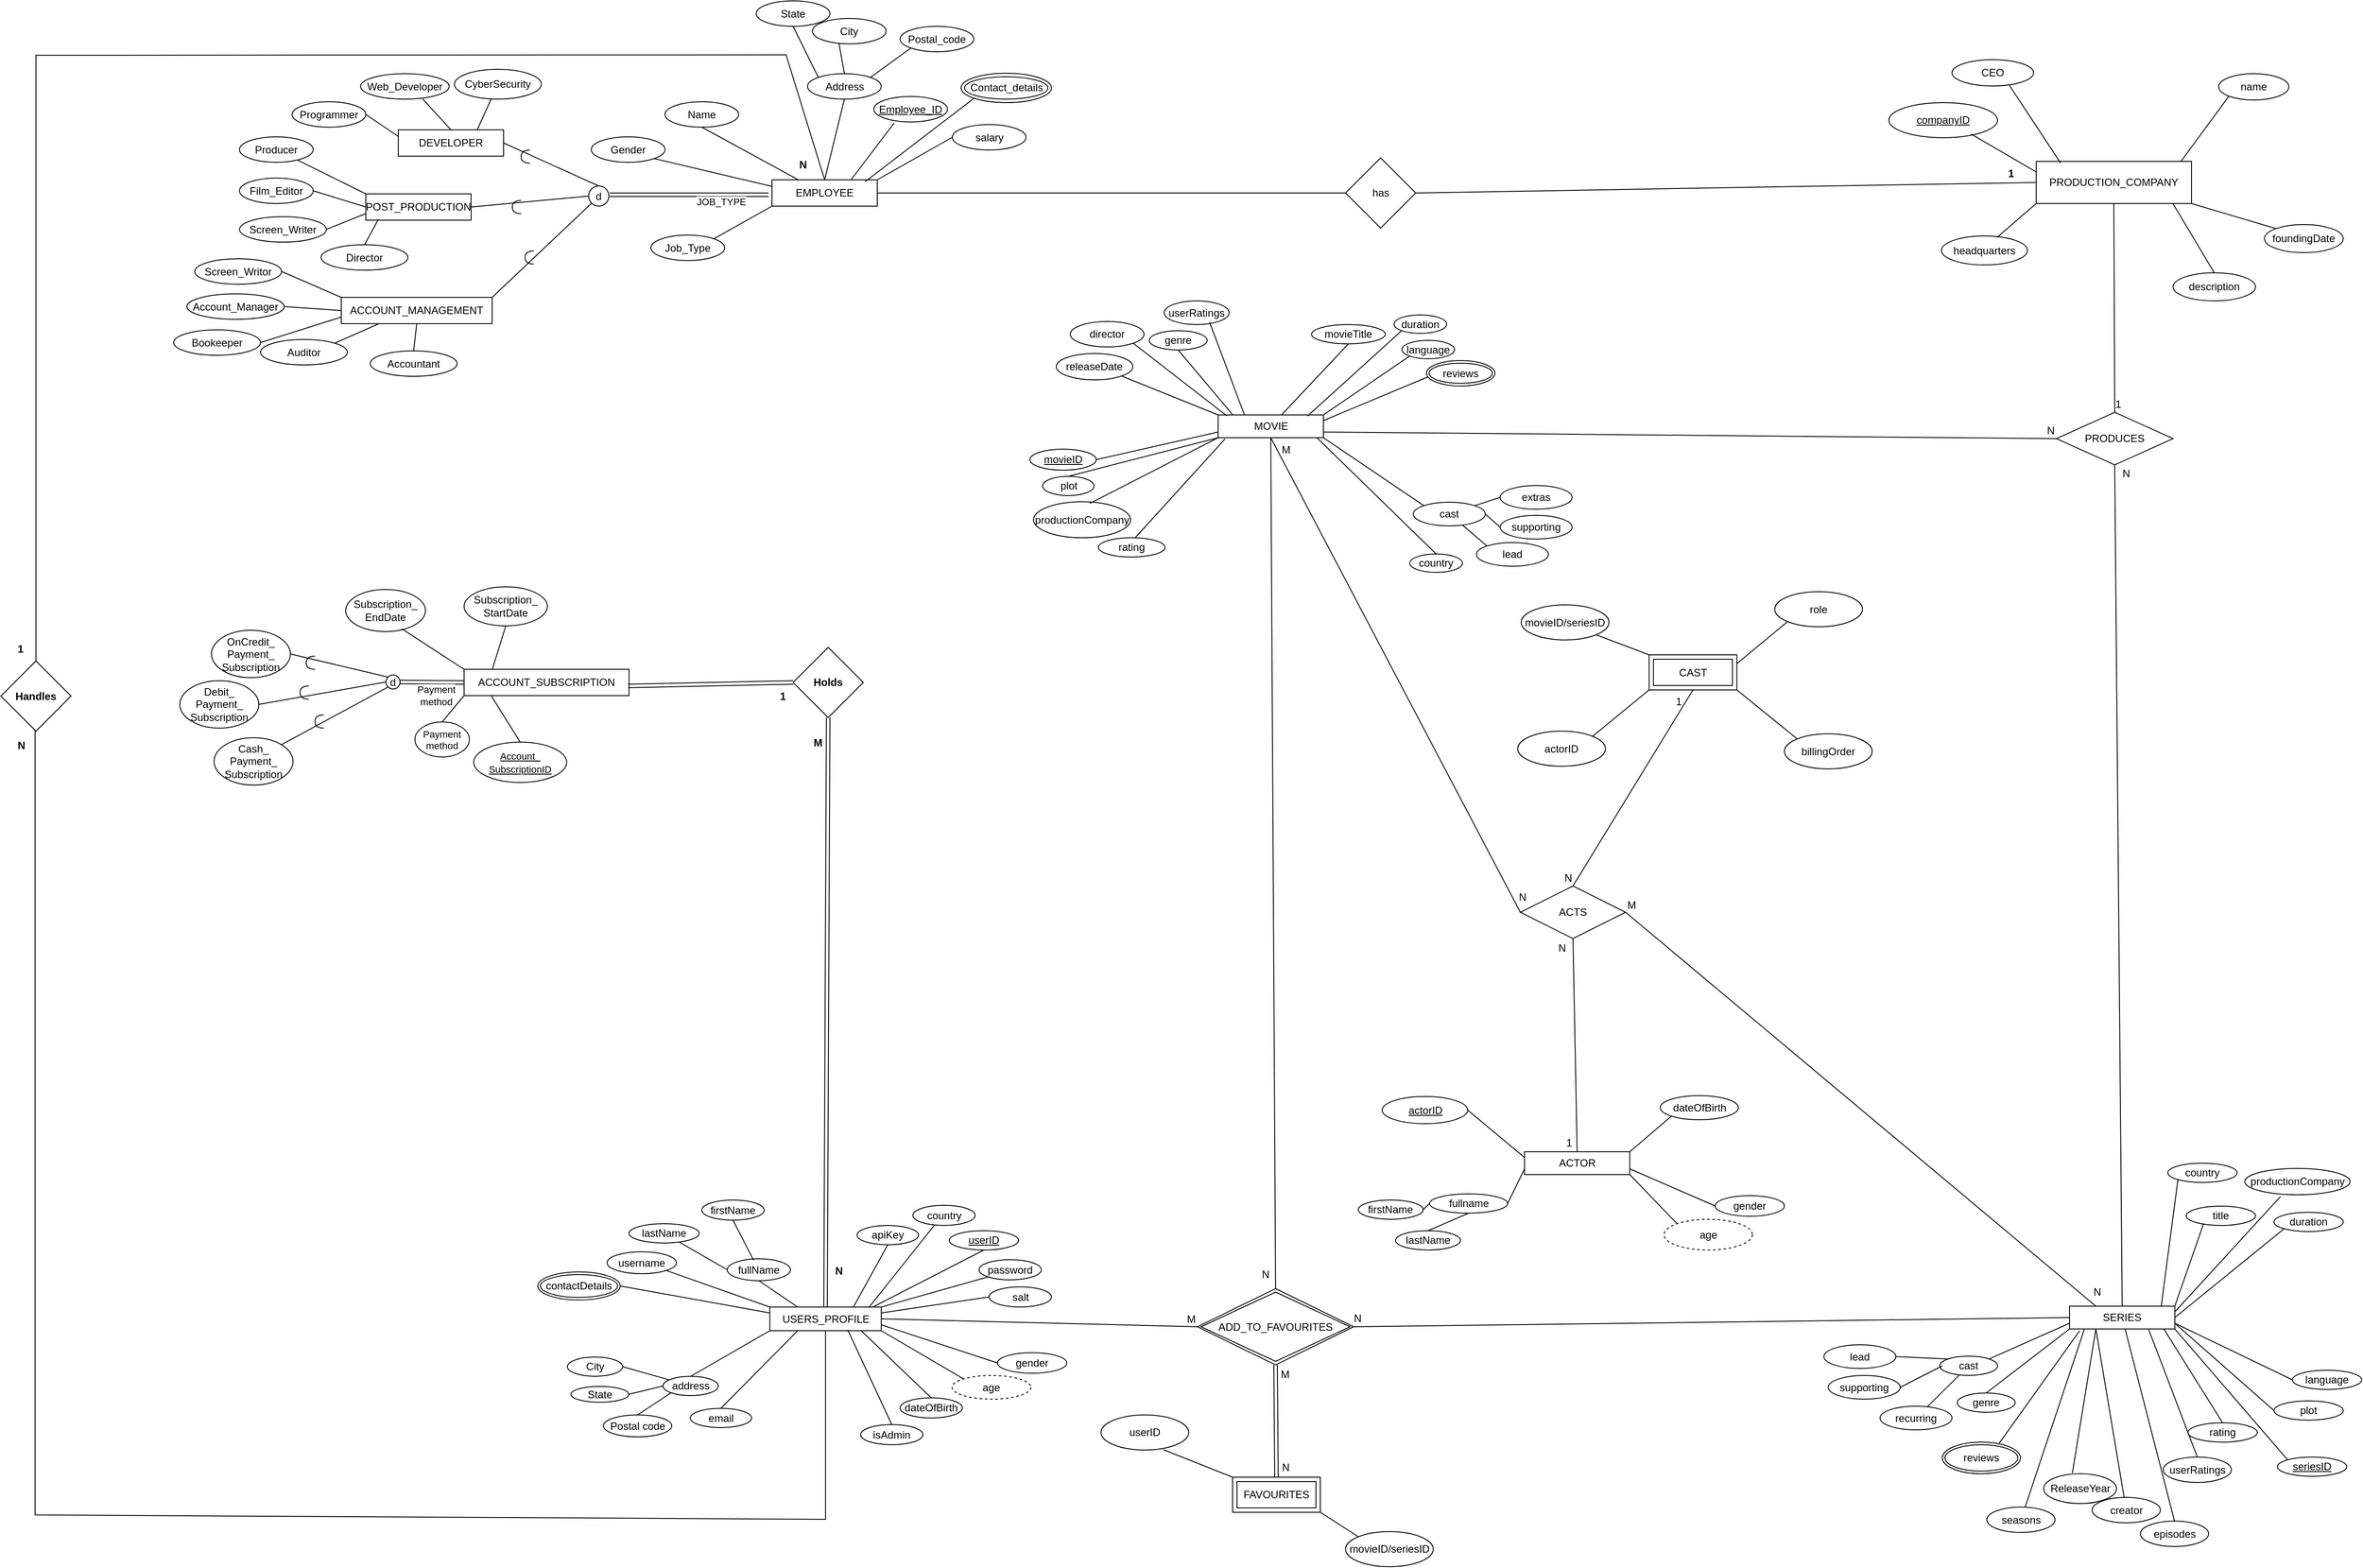 <mxfile version="24.4.0" type="google">
  <diagram name="Page-1" id="eeNC44Kv5N4OVH3Zcb83">
    <mxGraphModel grid="0" page="1" gridSize="10" guides="1" tooltips="1" connect="1" arrows="1" fold="1" pageScale="1" pageWidth="827" pageHeight="1169" math="0" shadow="0">
      <root>
        <mxCell id="0" />
        <mxCell id="1" parent="0" />
        <mxCell id="IYuZv80g8VhSKte-m324-1" value="MOVIE" style="rounded=0;whiteSpace=wrap;html=1;" vertex="1" parent="1">
          <mxGeometry x="-859.5" y="-582" width="120" height="26" as="geometry" />
        </mxCell>
        <mxCell id="IYuZv80g8VhSKte-m324-2" value="SERIES" style="rounded=0;whiteSpace=wrap;html=1;" vertex="1" parent="1">
          <mxGeometry x="111" y="434" width="120" height="26" as="geometry" />
        </mxCell>
        <mxCell id="IYuZv80g8VhSKte-m324-3" value="USERS_PROFILE" style="rounded=0;whiteSpace=wrap;html=1;" vertex="1" parent="1">
          <mxGeometry x="-1370.5" y="435" width="127" height="27" as="geometry" />
        </mxCell>
        <mxCell id="IYuZv80g8VhSKte-m324-8" value="genre" style="ellipse;whiteSpace=wrap;html=1;" vertex="1" parent="1">
          <mxGeometry x="-938" y="-678" width="66" height="22" as="geometry" />
        </mxCell>
        <mxCell id="IYuZv80g8VhSKte-m324-9" value="movieTitle" style="ellipse;whiteSpace=wrap;html=1;" vertex="1" parent="1">
          <mxGeometry x="-753" y="-685" width="84" height="22" as="geometry" />
        </mxCell>
        <mxCell id="IYuZv80g8VhSKte-m324-10" value="title" style="ellipse;whiteSpace=wrap;html=1;" vertex="1" parent="1">
          <mxGeometry x="244" y="320" width="79" height="22" as="geometry" />
        </mxCell>
        <mxCell id="IYuZv80g8VhSKte-m324-11" value="username" style="ellipse;whiteSpace=wrap;html=1;" vertex="1" parent="1">
          <mxGeometry x="-1556" y="372" width="79" height="25" as="geometry" />
        </mxCell>
        <mxCell id="IYuZv80g8VhSKte-m324-12" value="&lt;u&gt;userID&lt;/u&gt;" style="ellipse;whiteSpace=wrap;html=1;" vertex="1" parent="1">
          <mxGeometry x="-1166" y="348" width="79" height="22" as="geometry" />
        </mxCell>
        <mxCell id="IYuZv80g8VhSKte-m324-16" value="&lt;u&gt;seriesID&lt;/u&gt;" style="ellipse;whiteSpace=wrap;html=1;" vertex="1" parent="1">
          <mxGeometry x="348" y="606" width="79" height="22" as="geometry" />
        </mxCell>
        <mxCell id="IYuZv80g8VhSKte-m324-17" value="genre" style="ellipse;whiteSpace=wrap;html=1;" vertex="1" parent="1">
          <mxGeometry x="-17" y="533" width="66" height="22" as="geometry" />
        </mxCell>
        <mxCell id="IYuZv80g8VhSKte-m324-21" value="address" style="ellipse;whiteSpace=wrap;html=1;" vertex="1" parent="1">
          <mxGeometry x="-1492.25" y="514" width="63" height="22" as="geometry" />
        </mxCell>
        <mxCell id="IYuZv80g8VhSKte-m324-22" value="&lt;u&gt;movieID&lt;/u&gt;" style="ellipse;whiteSpace=wrap;html=1;" vertex="1" parent="1">
          <mxGeometry x="-1074" y="-543" width="75.5" height="24" as="geometry" />
        </mxCell>
        <mxCell id="IYuZv80g8VhSKte-m324-23" value="releaseDate" style="ellipse;whiteSpace=wrap;html=1;" vertex="1" parent="1">
          <mxGeometry x="-1044" y="-652" width="87.25" height="30" as="geometry" />
        </mxCell>
        <mxCell id="IYuZv80g8VhSKte-m324-24" style="edgeStyle=orthogonalEdgeStyle;rounded=0;orthogonalLoop=1;jettySize=auto;html=1;exitX=0.5;exitY=1;exitDx=0;exitDy=0;" edge="1" parent="1" source="IYuZv80g8VhSKte-m324-8" target="IYuZv80g8VhSKte-m324-8">
          <mxGeometry relative="1" as="geometry" />
        </mxCell>
        <mxCell id="IYuZv80g8VhSKte-m324-25" value="ReleaseYear" style="ellipse;whiteSpace=wrap;html=1;" vertex="1" parent="1">
          <mxGeometry x="81.5" y="625" width="83" height="34" as="geometry" />
        </mxCell>
        <mxCell id="IYuZv80g8VhSKte-m324-26" value="ACTOR" style="rounded=0;whiteSpace=wrap;html=1;" vertex="1" parent="1">
          <mxGeometry x="-510.25" y="258" width="120" height="26" as="geometry" />
        </mxCell>
        <mxCell id="IYuZv80g8VhSKte-m324-27" value="&lt;u&gt;actorID&lt;/u&gt;" style="ellipse;whiteSpace=wrap;html=1;" vertex="1" parent="1">
          <mxGeometry x="-672.5" y="195" width="97.5" height="31" as="geometry" />
        </mxCell>
        <mxCell id="IYuZv80g8VhSKte-m324-28" value="fullname" style="ellipse;whiteSpace=wrap;html=1;" vertex="1" parent="1">
          <mxGeometry x="-618.5" y="306" width="89" height="22" as="geometry" />
        </mxCell>
        <mxCell id="IYuZv80g8VhSKte-m324-31" value="" style="endArrow=none;html=1;rounded=0;exitX=1;exitY=0.5;exitDx=0;exitDy=0;entryX=0;entryY=0.25;entryDx=0;entryDy=0;" edge="1" parent="1" source="4xoYJjt1EuWZ6XjGn5b5-4" target="IYuZv80g8VhSKte-m324-3">
          <mxGeometry width="50" height="50" relative="1" as="geometry">
            <mxPoint x="-1458.0" y="442.5" as="sourcePoint" />
            <mxPoint x="-1127" y="377" as="targetPoint" />
          </mxGeometry>
        </mxCell>
        <mxCell id="IYuZv80g8VhSKte-m324-32" value="" style="endArrow=none;html=1;rounded=0;exitX=1;exitY=1;exitDx=0;exitDy=0;entryX=0;entryY=0;entryDx=0;entryDy=0;" edge="1" parent="1" source="IYuZv80g8VhSKte-m324-11" target="IYuZv80g8VhSKte-m324-3">
          <mxGeometry width="50" height="50" relative="1" as="geometry">
            <mxPoint x="-1177" y="427" as="sourcePoint" />
            <mxPoint x="-1127" y="377" as="targetPoint" />
          </mxGeometry>
        </mxCell>
        <mxCell id="IYuZv80g8VhSKte-m324-34" value="" style="endArrow=none;html=1;rounded=0;exitX=0.5;exitY=1;exitDx=0;exitDy=0;entryX=0.925;entryY=0;entryDx=0;entryDy=0;entryPerimeter=0;" edge="1" parent="1" source="IYuZv80g8VhSKte-m324-12" target="IYuZv80g8VhSKte-m324-3">
          <mxGeometry width="50" height="50" relative="1" as="geometry">
            <mxPoint x="-1177" y="429" as="sourcePoint" />
            <mxPoint x="-1252" y="432" as="targetPoint" />
          </mxGeometry>
        </mxCell>
        <mxCell id="IYuZv80g8VhSKte-m324-35" value="" style="endArrow=none;html=1;rounded=0;exitX=1;exitY=0.5;exitDx=0;exitDy=0;entryX=0;entryY=0.75;entryDx=0;entryDy=0;" edge="1" parent="1" source="IYuZv80g8VhSKte-m324-22" target="IYuZv80g8VhSKte-m324-1">
          <mxGeometry width="50" height="50" relative="1" as="geometry">
            <mxPoint x="-666" y="-320" as="sourcePoint" />
            <mxPoint x="-861" y="-559" as="targetPoint" />
          </mxGeometry>
        </mxCell>
        <mxCell id="IYuZv80g8VhSKte-m324-36" value="" style="endArrow=none;html=1;rounded=0;exitX=1;exitY=1;exitDx=0;exitDy=0;entryX=0;entryY=0;entryDx=0;entryDy=0;" edge="1" parent="1" source="IYuZv80g8VhSKte-m324-23" target="IYuZv80g8VhSKte-m324-1">
          <mxGeometry width="50" height="50" relative="1" as="geometry">
            <mxPoint x="-666" y="-320" as="sourcePoint" />
            <mxPoint x="-841" y="-482" as="targetPoint" />
          </mxGeometry>
        </mxCell>
        <mxCell id="IYuZv80g8VhSKte-m324-37" value="" style="endArrow=none;html=1;rounded=0;exitX=0.5;exitY=1;exitDx=0;exitDy=0;entryX=0.142;entryY=0.013;entryDx=0;entryDy=0;entryPerimeter=0;" edge="1" parent="1" source="IYuZv80g8VhSKte-m324-8" target="IYuZv80g8VhSKte-m324-1">
          <mxGeometry width="50" height="50" relative="1" as="geometry">
            <mxPoint x="-666" y="-320" as="sourcePoint" />
            <mxPoint x="-616" y="-370" as="targetPoint" />
          </mxGeometry>
        </mxCell>
        <mxCell id="IYuZv80g8VhSKte-m324-38" value="" style="endArrow=none;html=1;rounded=0;exitX=0.5;exitY=1;exitDx=0;exitDy=0;" edge="1" parent="1" source="IYuZv80g8VhSKte-m324-9" target="IYuZv80g8VhSKte-m324-1">
          <mxGeometry width="50" height="50" relative="1" as="geometry">
            <mxPoint x="-666" y="-320" as="sourcePoint" />
            <mxPoint x="-616" y="-370" as="targetPoint" />
          </mxGeometry>
        </mxCell>
        <mxCell id="IYuZv80g8VhSKte-m324-41" value="" style="endArrow=none;html=1;rounded=0;exitX=1;exitY=0.5;exitDx=0;exitDy=0;entryX=0;entryY=0.75;entryDx=0;entryDy=0;" edge="1" parent="1" source="IYuZv80g8VhSKte-m324-28" target="IYuZv80g8VhSKte-m324-26">
          <mxGeometry width="50" height="50" relative="1" as="geometry">
            <mxPoint x="-306.25" y="173" as="sourcePoint" />
            <mxPoint x="-517.25" y="238" as="targetPoint" />
          </mxGeometry>
        </mxCell>
        <mxCell id="IYuZv80g8VhSKte-m324-42" value="" style="endArrow=none;html=1;rounded=0;exitX=1;exitY=0.5;exitDx=0;exitDy=0;entryX=0;entryY=0.25;entryDx=0;entryDy=0;" edge="1" parent="1" source="IYuZv80g8VhSKte-m324-27" target="IYuZv80g8VhSKte-m324-26">
          <mxGeometry width="50" height="50" relative="1" as="geometry">
            <mxPoint x="-306.25" y="173" as="sourcePoint" />
            <mxPoint x="-256.25" y="123" as="targetPoint" />
          </mxGeometry>
        </mxCell>
        <mxCell id="IYuZv80g8VhSKte-m324-45" value="" style="endArrow=none;html=1;rounded=0;exitX=0;exitY=0;exitDx=0;exitDy=0;entryX=1;entryY=1;entryDx=0;entryDy=0;" edge="1" parent="1" source="IYuZv80g8VhSKte-m324-16" target="IYuZv80g8VhSKte-m324-2">
          <mxGeometry width="50" height="50" relative="1" as="geometry">
            <mxPoint x="24" y="504" as="sourcePoint" />
            <mxPoint x="232" y="462" as="targetPoint" />
          </mxGeometry>
        </mxCell>
        <mxCell id="IYuZv80g8VhSKte-m324-46" value="" style="endArrow=none;html=1;rounded=0;entryX=0.252;entryY=0.893;entryDx=0;entryDy=0;entryPerimeter=0;exitX=1;exitY=0;exitDx=0;exitDy=0;" edge="1" parent="1" source="IYuZv80g8VhSKte-m324-2" target="IYuZv80g8VhSKte-m324-10">
          <mxGeometry width="50" height="50" relative="1" as="geometry">
            <mxPoint x="24" y="504" as="sourcePoint" />
            <mxPoint x="74" y="454" as="targetPoint" />
          </mxGeometry>
        </mxCell>
        <mxCell id="IYuZv80g8VhSKte-m324-47" value="" style="endArrow=none;html=1;rounded=0;entryX=0.5;entryY=0;entryDx=0;entryDy=0;exitX=0;exitY=1;exitDx=0;exitDy=0;" edge="1" parent="1" source="IYuZv80g8VhSKte-m324-2" target="IYuZv80g8VhSKte-m324-17">
          <mxGeometry width="50" height="50" relative="1" as="geometry">
            <mxPoint x="24" y="504" as="sourcePoint" />
            <mxPoint x="74" y="454" as="targetPoint" />
          </mxGeometry>
        </mxCell>
        <mxCell id="IYuZv80g8VhSKte-m324-48" value="" style="endArrow=none;html=1;rounded=0;exitX=0.25;exitY=1;exitDx=0;exitDy=0;entryX=0.394;entryY=-0.016;entryDx=0;entryDy=0;entryPerimeter=0;" edge="1" parent="1" source="IYuZv80g8VhSKte-m324-2" target="IYuZv80g8VhSKte-m324-25">
          <mxGeometry width="50" height="50" relative="1" as="geometry">
            <mxPoint x="24" y="504" as="sourcePoint" />
            <mxPoint x="130.75" y="696" as="targetPoint" />
          </mxGeometry>
        </mxCell>
        <mxCell id="WjvRyhV9_o4QKFCXP_5M-1" value="fullName" style="ellipse;whiteSpace=wrap;html=1;align=center;" vertex="1" parent="1">
          <mxGeometry x="-1419" y="380" width="72" height="25" as="geometry" />
        </mxCell>
        <mxCell id="WjvRyhV9_o4QKFCXP_5M-3" value="" style="endArrow=none;html=1;rounded=0;exitX=0.5;exitY=1;exitDx=0;exitDy=0;entryX=0.25;entryY=0;entryDx=0;entryDy=0;" edge="1" parent="1" source="WjvRyhV9_o4QKFCXP_5M-1" target="IYuZv80g8VhSKte-m324-3">
          <mxGeometry relative="1" as="geometry">
            <mxPoint x="-1216" y="302" as="sourcePoint" />
            <mxPoint x="-1374" y="398" as="targetPoint" />
          </mxGeometry>
        </mxCell>
        <mxCell id="WjvRyhV9_o4QKFCXP_5M-4" value="firstName" style="ellipse;whiteSpace=wrap;html=1;align=center;" vertex="1" parent="1">
          <mxGeometry x="-1448" y="313" width="71" height="23" as="geometry" />
        </mxCell>
        <mxCell id="WjvRyhV9_o4QKFCXP_5M-5" value="lastName" style="ellipse;whiteSpace=wrap;html=1;align=center;" vertex="1" parent="1">
          <mxGeometry x="-1531" y="340" width="80" height="22" as="geometry" />
        </mxCell>
        <mxCell id="WjvRyhV9_o4QKFCXP_5M-6" value="" style="endArrow=none;html=1;rounded=0;exitX=0.5;exitY=1;exitDx=0;exitDy=0;entryX=0.417;entryY=0.067;entryDx=0;entryDy=0;entryPerimeter=0;" edge="1" parent="1" source="WjvRyhV9_o4QKFCXP_5M-4" target="WjvRyhV9_o4QKFCXP_5M-1">
          <mxGeometry relative="1" as="geometry">
            <mxPoint x="-1353" y="321" as="sourcePoint" />
            <mxPoint x="-1394" y="378" as="targetPoint" />
          </mxGeometry>
        </mxCell>
        <mxCell id="WjvRyhV9_o4QKFCXP_5M-8" value="" style="endArrow=none;html=1;rounded=0;entryX=0;entryY=0.5;entryDx=0;entryDy=0;" edge="1" parent="1" source="WjvRyhV9_o4QKFCXP_5M-5" target="WjvRyhV9_o4QKFCXP_5M-1">
          <mxGeometry relative="1" as="geometry">
            <mxPoint x="-1399" y="372" as="sourcePoint" />
            <mxPoint x="-1193" y="321" as="targetPoint" />
          </mxGeometry>
        </mxCell>
        <mxCell id="WjvRyhV9_o4QKFCXP_5M-10" style="edgeStyle=orthogonalEdgeStyle;rounded=0;orthogonalLoop=1;jettySize=auto;html=1;exitX=0.5;exitY=1;exitDx=0;exitDy=0;" edge="1" parent="1">
          <mxGeometry relative="1" as="geometry">
            <mxPoint x="-1512.75" y="477.5" as="sourcePoint" />
            <mxPoint x="-1512.75" y="477.5" as="targetPoint" />
          </mxGeometry>
        </mxCell>
        <mxCell id="WjvRyhV9_o4QKFCXP_5M-13" value="password" style="ellipse;whiteSpace=wrap;html=1;align=center;" vertex="1" parent="1">
          <mxGeometry x="-1132" y="381" width="71" height="23" as="geometry" />
        </mxCell>
        <mxCell id="WjvRyhV9_o4QKFCXP_5M-15" value="" style="endArrow=none;html=1;rounded=0;exitX=0;exitY=1;exitDx=0;exitDy=0;entryX=1;entryY=0;entryDx=0;entryDy=0;" edge="1" parent="1" source="WjvRyhV9_o4QKFCXP_5M-13" target="IYuZv80g8VhSKte-m324-3">
          <mxGeometry width="50" height="50" relative="1" as="geometry">
            <mxPoint x="-1182.653" y="415.678" as="sourcePoint" />
            <mxPoint x="-1290" y="463" as="targetPoint" />
          </mxGeometry>
        </mxCell>
        <mxCell id="WjvRyhV9_o4QKFCXP_5M-16" value="City" style="ellipse;whiteSpace=wrap;html=1;" vertex="1" parent="1">
          <mxGeometry x="-1601.25" y="492" width="63" height="22" as="geometry" />
        </mxCell>
        <mxCell id="WjvRyhV9_o4QKFCXP_5M-17" value="State" style="ellipse;whiteSpace=wrap;html=1;" vertex="1" parent="1">
          <mxGeometry x="-1597.25" y="525.5" width="66" height="18" as="geometry" />
        </mxCell>
        <mxCell id="WjvRyhV9_o4QKFCXP_5M-18" value="Postal code" style="ellipse;whiteSpace=wrap;html=1;" vertex="1" parent="1">
          <mxGeometry x="-1560.25" y="558" width="78" height="25" as="geometry" />
        </mxCell>
        <mxCell id="WjvRyhV9_o4QKFCXP_5M-21" value="" style="endArrow=none;html=1;rounded=0;exitX=1;exitY=0.5;exitDx=0;exitDy=0;" edge="1" parent="1" source="WjvRyhV9_o4QKFCXP_5M-16" target="IYuZv80g8VhSKte-m324-21">
          <mxGeometry width="50" height="50" relative="1" as="geometry">
            <mxPoint x="-1426.25" y="474.5" as="sourcePoint" />
            <mxPoint x="-1374.25" y="488.5" as="targetPoint" />
          </mxGeometry>
        </mxCell>
        <mxCell id="WjvRyhV9_o4QKFCXP_5M-23" value="" style="endArrow=none;html=1;rounded=0;exitX=0.5;exitY=0;exitDx=0;exitDy=0;entryX=0;entryY=1;entryDx=0;entryDy=0;" edge="1" parent="1" source="WjvRyhV9_o4QKFCXP_5M-18" target="IYuZv80g8VhSKte-m324-21">
          <mxGeometry width="50" height="50" relative="1" as="geometry">
            <mxPoint x="-1406.25" y="494.5" as="sourcePoint" />
            <mxPoint x="-1354.25" y="508.5" as="targetPoint" />
          </mxGeometry>
        </mxCell>
        <mxCell id="WjvRyhV9_o4QKFCXP_5M-24" value="" style="endArrow=none;html=1;rounded=0;exitX=0.5;exitY=0;exitDx=0;exitDy=0;entryX=0;entryY=1;entryDx=0;entryDy=0;" edge="1" parent="1" source="IYuZv80g8VhSKte-m324-21" target="IYuZv80g8VhSKte-m324-3">
          <mxGeometry width="50" height="50" relative="1" as="geometry">
            <mxPoint x="-1396.25" y="504.5" as="sourcePoint" />
            <mxPoint x="-1380.75" y="483.5" as="targetPoint" />
          </mxGeometry>
        </mxCell>
        <mxCell id="WjvRyhV9_o4QKFCXP_5M-25" value="email" style="ellipse;whiteSpace=wrap;html=1;" vertex="1" parent="1">
          <mxGeometry x="-1461.25" y="550.5" width="70" height="22" as="geometry" />
        </mxCell>
        <mxCell id="WjvRyhV9_o4QKFCXP_5M-26" value="" style="endArrow=none;html=1;rounded=0;exitX=0.5;exitY=0;exitDx=0;exitDy=0;entryX=0.25;entryY=1;entryDx=0;entryDy=0;" edge="1" parent="1" source="WjvRyhV9_o4QKFCXP_5M-25" target="IYuZv80g8VhSKte-m324-3">
          <mxGeometry width="50" height="50" relative="1" as="geometry">
            <mxPoint x="-1406" y="500" as="sourcePoint" />
            <mxPoint x="-1364" y="480" as="targetPoint" />
          </mxGeometry>
        </mxCell>
        <mxCell id="WjvRyhV9_o4QKFCXP_5M-28" value="dateOfBirth" style="ellipse;whiteSpace=wrap;html=1;align=center;" vertex="1" parent="1">
          <mxGeometry x="-1222" y="538.5" width="71" height="23" as="geometry" />
        </mxCell>
        <mxCell id="WjvRyhV9_o4QKFCXP_5M-29" value="" style="endArrow=none;html=1;rounded=0;exitX=0.5;exitY=0;exitDx=0;exitDy=0;entryX=0.82;entryY=1;entryDx=0;entryDy=0;entryPerimeter=0;" edge="1" parent="1" source="WjvRyhV9_o4QKFCXP_5M-28" target="IYuZv80g8VhSKte-m324-3">
          <mxGeometry width="50" height="50" relative="1" as="geometry">
            <mxPoint x="-1358" y="525" as="sourcePoint" />
            <mxPoint x="-1329" y="472" as="targetPoint" />
          </mxGeometry>
        </mxCell>
        <mxCell id="WjvRyhV9_o4QKFCXP_5M-32" value="" style="endArrow=none;html=1;rounded=0;exitX=1;exitY=0.5;exitDx=0;exitDy=0;entryX=0;entryY=0.5;entryDx=0;entryDy=0;" edge="1" parent="1" source="WjvRyhV9_o4QKFCXP_5M-17" target="IYuZv80g8VhSKte-m324-21">
          <mxGeometry width="50" height="50" relative="1" as="geometry">
            <mxPoint x="-1511.25" y="507.5" as="sourcePoint" />
            <mxPoint x="-1458.25" y="523.5" as="targetPoint" />
          </mxGeometry>
        </mxCell>
        <mxCell id="WjvRyhV9_o4QKFCXP_5M-33" value="age" style="ellipse;whiteSpace=wrap;html=1;align=center;dashed=1;" vertex="1" parent="1">
          <mxGeometry x="-1162.75" y="513" width="90" height="27" as="geometry" />
        </mxCell>
        <mxCell id="WjvRyhV9_o4QKFCXP_5M-34" value="" style="endArrow=none;html=1;rounded=0;exitX=0;exitY=0;exitDx=0;exitDy=0;entryX=1;entryY=1;entryDx=0;entryDy=0;" edge="1" parent="1" source="WjvRyhV9_o4QKFCXP_5M-33" target="IYuZv80g8VhSKte-m324-3">
          <mxGeometry width="50" height="50" relative="1" as="geometry">
            <mxPoint x="-1221" y="542" as="sourcePoint" />
            <mxPoint x="-1256" y="472" as="targetPoint" />
          </mxGeometry>
        </mxCell>
        <mxCell id="4xoYJjt1EuWZ6XjGn5b5-1" value="gender" style="ellipse;whiteSpace=wrap;html=1;align=center;" vertex="1" parent="1">
          <mxGeometry x="-1111" y="487" width="79" height="23.5" as="geometry" />
        </mxCell>
        <mxCell id="4xoYJjt1EuWZ6XjGn5b5-3" value="" style="endArrow=none;html=1;rounded=0;exitX=0;exitY=0.5;exitDx=0;exitDy=0;entryX=1;entryY=0.75;entryDx=0;entryDy=0;" edge="1" parent="1" source="4xoYJjt1EuWZ6XjGn5b5-1" target="IYuZv80g8VhSKte-m324-3">
          <mxGeometry width="50" height="50" relative="1" as="geometry">
            <mxPoint x="-1178" y="518" as="sourcePoint" />
            <mxPoint x="-1233" y="472" as="targetPoint" />
          </mxGeometry>
        </mxCell>
        <mxCell id="4xoYJjt1EuWZ6XjGn5b5-4" value="contactDetails" style="ellipse;shape=doubleEllipse;margin=3;whiteSpace=wrap;html=1;align=center;" vertex="1" parent="1">
          <mxGeometry x="-1635" y="395" width="94" height="32" as="geometry" />
        </mxCell>
        <mxCell id="4xoYJjt1EuWZ6XjGn5b5-6" value="salt" style="ellipse;whiteSpace=wrap;html=1;align=center;" vertex="1" parent="1">
          <mxGeometry x="-1120.5" y="412" width="71" height="23" as="geometry" />
        </mxCell>
        <mxCell id="4xoYJjt1EuWZ6XjGn5b5-8" value="" style="endArrow=none;html=1;rounded=0;exitX=0;exitY=0.5;exitDx=0;exitDy=0;entryX=1;entryY=0.25;entryDx=0;entryDy=0;" edge="1" parent="1" source="4xoYJjt1EuWZ6XjGn5b5-6" target="IYuZv80g8VhSKte-m324-3">
          <mxGeometry width="50" height="50" relative="1" as="geometry">
            <mxPoint x="-1124" y="414" as="sourcePoint" />
            <mxPoint x="-1233" y="445" as="targetPoint" />
          </mxGeometry>
        </mxCell>
        <mxCell id="4xoYJjt1EuWZ6XjGn5b5-9" value="country" style="ellipse;whiteSpace=wrap;html=1;align=center;" vertex="1" parent="1">
          <mxGeometry x="-1207.5" y="319" width="71" height="23" as="geometry" />
        </mxCell>
        <mxCell id="4xoYJjt1EuWZ6XjGn5b5-10" value="" style="endArrow=none;html=1;rounded=0;exitX=0.347;exitY=0.986;exitDx=0;exitDy=0;entryX=0.888;entryY=0.025;entryDx=0;entryDy=0;entryPerimeter=0;exitPerimeter=0;" edge="1" parent="1" source="4xoYJjt1EuWZ6XjGn5b5-9" target="IYuZv80g8VhSKte-m324-3">
          <mxGeometry width="50" height="50" relative="1" as="geometry">
            <mxPoint x="-1198" y="366" as="sourcePoint" />
            <mxPoint x="-1306" y="432" as="targetPoint" />
          </mxGeometry>
        </mxCell>
        <mxCell id="4xoYJjt1EuWZ6XjGn5b5-11" value="isAdmin" style="ellipse;whiteSpace=wrap;html=1;align=center;" vertex="1" parent="1">
          <mxGeometry x="-1267" y="569" width="71" height="23" as="geometry" />
        </mxCell>
        <mxCell id="4xoYJjt1EuWZ6XjGn5b5-12" value="" style="endArrow=none;html=1;rounded=0;exitX=0.5;exitY=0;exitDx=0;exitDy=0;entryX=0.699;entryY=0.963;entryDx=0;entryDy=0;entryPerimeter=0;" edge="1" parent="1" source="4xoYJjt1EuWZ6XjGn5b5-11" target="IYuZv80g8VhSKte-m324-3">
          <mxGeometry width="50" height="50" relative="1" as="geometry">
            <mxPoint x="-1176" y="549" as="sourcePoint" />
            <mxPoint x="-1256" y="472" as="targetPoint" />
          </mxGeometry>
        </mxCell>
        <mxCell id="4xoYJjt1EuWZ6XjGn5b5-13" value="apiKey" style="ellipse;whiteSpace=wrap;html=1;" vertex="1" parent="1">
          <mxGeometry x="-1271" y="342" width="70" height="22" as="geometry" />
        </mxCell>
        <mxCell id="4xoYJjt1EuWZ6XjGn5b5-14" value="" style="endArrow=none;html=1;rounded=0;exitX=0.5;exitY=1;exitDx=0;exitDy=0;entryX=0.75;entryY=0;entryDx=0;entryDy=0;" edge="1" parent="1" source="4xoYJjt1EuWZ6XjGn5b5-13" target="IYuZv80g8VhSKte-m324-3">
          <mxGeometry width="50" height="50" relative="1" as="geometry">
            <mxPoint x="-1173" y="352" as="sourcePoint" />
            <mxPoint x="-1248" y="446" as="targetPoint" />
          </mxGeometry>
        </mxCell>
        <mxCell id="4xoYJjt1EuWZ6XjGn5b5-21" value="director" style="ellipse;whiteSpace=wrap;html=1;" vertex="1" parent="1">
          <mxGeometry x="-1028" y="-688.5" width="84" height="29" as="geometry" />
        </mxCell>
        <mxCell id="4xoYJjt1EuWZ6XjGn5b5-22" value="" style="endArrow=none;html=1;rounded=0;exitX=1;exitY=1;exitDx=0;exitDy=0;entryX=0.083;entryY=0.043;entryDx=0;entryDy=0;entryPerimeter=0;" edge="1" parent="1" source="4xoYJjt1EuWZ6XjGn5b5-21" target="IYuZv80g8VhSKte-m324-1">
          <mxGeometry width="50" height="50" relative="1" as="geometry">
            <mxPoint x="-961" y="-591" as="sourcePoint" />
            <mxPoint x="-849" y="-572" as="targetPoint" />
          </mxGeometry>
        </mxCell>
        <mxCell id="4xoYJjt1EuWZ6XjGn5b5-24" value="cast" style="ellipse;whiteSpace=wrap;html=1;" vertex="1" parent="1">
          <mxGeometry x="-637" y="-482.5" width="82" height="27" as="geometry" />
        </mxCell>
        <mxCell id="4xoYJjt1EuWZ6XjGn5b5-25" value="" style="endArrow=none;html=1;rounded=0;exitX=0;exitY=0;exitDx=0;exitDy=0;entryX=1;entryY=1;entryDx=0;entryDy=0;" edge="1" parent="1" source="4xoYJjt1EuWZ6XjGn5b5-24" target="IYuZv80g8VhSKte-m324-1">
          <mxGeometry width="50" height="50" relative="1" as="geometry">
            <mxPoint x="-956" y="-524" as="sourcePoint" />
            <mxPoint x="-849" y="-552" as="targetPoint" />
          </mxGeometry>
        </mxCell>
        <mxCell id="4xoYJjt1EuWZ6XjGn5b5-27" value="lead" style="ellipse;whiteSpace=wrap;html=1;" vertex="1" parent="1">
          <mxGeometry x="-565" y="-436.5" width="82" height="27" as="geometry" />
        </mxCell>
        <mxCell id="4xoYJjt1EuWZ6XjGn5b5-28" value="supporting" style="ellipse;whiteSpace=wrap;html=1;" vertex="1" parent="1">
          <mxGeometry x="-538" y="-467.5" width="82" height="27" as="geometry" />
        </mxCell>
        <mxCell id="4xoYJjt1EuWZ6XjGn5b5-29" value="" style="endArrow=none;html=1;rounded=0;exitX=0;exitY=0;exitDx=0;exitDy=0;" edge="1" parent="1" source="4xoYJjt1EuWZ6XjGn5b5-27" target="4xoYJjt1EuWZ6XjGn5b5-24">
          <mxGeometry width="50" height="50" relative="1" as="geometry">
            <mxPoint x="-615" y="-468.5" as="sourcePoint" />
            <mxPoint x="-663" y="-506.5" as="targetPoint" />
          </mxGeometry>
        </mxCell>
        <mxCell id="4xoYJjt1EuWZ6XjGn5b5-30" value="" style="endArrow=none;html=1;rounded=0;entryX=1;entryY=0.5;entryDx=0;entryDy=0;exitX=0;exitY=0.5;exitDx=0;exitDy=0;" edge="1" parent="1" source="4xoYJjt1EuWZ6XjGn5b5-28" target="4xoYJjt1EuWZ6XjGn5b5-24">
          <mxGeometry width="50" height="50" relative="1" as="geometry">
            <mxPoint x="-537" y="-460" as="sourcePoint" />
            <mxPoint x="-663" y="-506.5" as="targetPoint" />
          </mxGeometry>
        </mxCell>
        <mxCell id="4xoYJjt1EuWZ6XjGn5b5-31" value="extras" style="ellipse;whiteSpace=wrap;html=1;" vertex="1" parent="1">
          <mxGeometry x="-538" y="-501.5" width="82" height="27" as="geometry" />
        </mxCell>
        <mxCell id="4xoYJjt1EuWZ6XjGn5b5-33" value="" style="endArrow=none;html=1;rounded=0;exitX=0;exitY=0.5;exitDx=0;exitDy=0;entryX=1;entryY=0;entryDx=0;entryDy=0;" edge="1" parent="1" source="4xoYJjt1EuWZ6XjGn5b5-31" target="4xoYJjt1EuWZ6XjGn5b5-24">
          <mxGeometry width="50" height="50" relative="1" as="geometry">
            <mxPoint x="-615" y="-468.5" as="sourcePoint" />
            <mxPoint x="-663" y="-506.5" as="targetPoint" />
          </mxGeometry>
        </mxCell>
        <mxCell id="4xoYJjt1EuWZ6XjGn5b5-34" value="plot" style="ellipse;whiteSpace=wrap;html=1;" vertex="1" parent="1">
          <mxGeometry x="-1059.5" y="-512" width="58.5" height="22" as="geometry" />
        </mxCell>
        <mxCell id="4xoYJjt1EuWZ6XjGn5b5-35" value="" style="endArrow=none;html=1;rounded=0;exitX=0.5;exitY=0;exitDx=0;exitDy=0;entryX=0;entryY=1;entryDx=0;entryDy=0;" edge="1" parent="1" source="4xoYJjt1EuWZ6XjGn5b5-34" target="IYuZv80g8VhSKte-m324-1">
          <mxGeometry width="50" height="50" relative="1" as="geometry">
            <mxPoint x="-950" y="-509" as="sourcePoint" />
            <mxPoint x="-849" y="-552" as="targetPoint" />
          </mxGeometry>
        </mxCell>
        <mxCell id="4xoYJjt1EuWZ6XjGn5b5-36" value="rating" style="ellipse;whiteSpace=wrap;html=1;" vertex="1" parent="1">
          <mxGeometry x="-996" y="-442" width="76" height="22" as="geometry" />
        </mxCell>
        <mxCell id="4xoYJjt1EuWZ6XjGn5b5-37" value="" style="endArrow=none;html=1;rounded=0;entryX=0.066;entryY=1.051;entryDx=0;entryDy=0;entryPerimeter=0;" edge="1" parent="1" target="IYuZv80g8VhSKte-m324-1">
          <mxGeometry width="50" height="50" relative="1" as="geometry">
            <mxPoint x="-954" y="-442" as="sourcePoint" />
            <mxPoint x="-849" y="-546" as="targetPoint" />
          </mxGeometry>
        </mxCell>
        <mxCell id="4xoYJjt1EuWZ6XjGn5b5-38" value="duration" style="ellipse;whiteSpace=wrap;html=1;" vertex="1" parent="1">
          <mxGeometry x="-659" y="-696" width="60" height="21" as="geometry" />
        </mxCell>
        <mxCell id="4xoYJjt1EuWZ6XjGn5b5-39" value="" style="endArrow=none;html=1;rounded=0;exitX=0;exitY=1;exitDx=0;exitDy=0;entryX=0.849;entryY=0.049;entryDx=0;entryDy=0;entryPerimeter=0;" edge="1" parent="1" source="4xoYJjt1EuWZ6XjGn5b5-38" target="IYuZv80g8VhSKte-m324-1">
          <mxGeometry width="50" height="50" relative="1" as="geometry">
            <mxPoint x="-701" y="-653" as="sourcePoint" />
            <mxPoint x="-767" y="-581" as="targetPoint" />
          </mxGeometry>
        </mxCell>
        <mxCell id="4xoYJjt1EuWZ6XjGn5b5-41" value="language" style="ellipse;whiteSpace=wrap;html=1;" vertex="1" parent="1">
          <mxGeometry x="-650" y="-667" width="60" height="21" as="geometry" />
        </mxCell>
        <mxCell id="4xoYJjt1EuWZ6XjGn5b5-42" value="" style="endArrow=none;html=1;rounded=0;exitX=0;exitY=1;exitDx=0;exitDy=0;entryX=1;entryY=0;entryDx=0;entryDy=0;" edge="1" parent="1" source="4xoYJjt1EuWZ6XjGn5b5-41" target="IYuZv80g8VhSKte-m324-1">
          <mxGeometry width="50" height="50" relative="1" as="geometry">
            <mxPoint x="-640" y="-668" as="sourcePoint" />
            <mxPoint x="-748" y="-571" as="targetPoint" />
          </mxGeometry>
        </mxCell>
        <mxCell id="4xoYJjt1EuWZ6XjGn5b5-43" value="country" style="ellipse;whiteSpace=wrap;html=1;" vertex="1" parent="1">
          <mxGeometry x="-641" y="-423.5" width="60" height="21" as="geometry" />
        </mxCell>
        <mxCell id="4xoYJjt1EuWZ6XjGn5b5-44" value="" style="endArrow=none;html=1;rounded=0;exitX=0.5;exitY=0;exitDx=0;exitDy=0;entryX=0.939;entryY=1.002;entryDx=0;entryDy=0;entryPerimeter=0;" edge="1" parent="1" source="4xoYJjt1EuWZ6XjGn5b5-43" target="IYuZv80g8VhSKte-m324-1">
          <mxGeometry width="50" height="50" relative="1" as="geometry">
            <mxPoint x="-681" y="-508" as="sourcePoint" />
            <mxPoint x="-729" y="-546" as="targetPoint" />
          </mxGeometry>
        </mxCell>
        <mxCell id="4xoYJjt1EuWZ6XjGn5b5-45" value="productionCompany" style="ellipse;whiteSpace=wrap;html=1;" vertex="1" parent="1">
          <mxGeometry x="-1070" y="-483" width="110.75" height="41" as="geometry" />
        </mxCell>
        <mxCell id="4xoYJjt1EuWZ6XjGn5b5-46" value="" style="endArrow=none;html=1;rounded=0;exitX=0.579;exitY=0.048;exitDx=0;exitDy=0;entryX=0;entryY=1;entryDx=0;entryDy=0;exitPerimeter=0;" edge="1" parent="1" source="4xoYJjt1EuWZ6XjGn5b5-45" target="IYuZv80g8VhSKte-m324-1">
          <mxGeometry width="50" height="50" relative="1" as="geometry">
            <mxPoint x="-1020" y="-502" as="sourcePoint" />
            <mxPoint x="-849" y="-546" as="targetPoint" />
          </mxGeometry>
        </mxCell>
        <mxCell id="4xoYJjt1EuWZ6XjGn5b5-48" value="" style="endArrow=none;html=1;rounded=0;exitX=0;exitY=0.5;exitDx=0;exitDy=0;entryX=1;entryY=0.25;entryDx=0;entryDy=0;" edge="1" parent="1" target="IYuZv80g8VhSKte-m324-1">
          <mxGeometry width="50" height="50" relative="1" as="geometry">
            <mxPoint x="-620.0" y="-625.5" as="sourcePoint" />
            <mxPoint x="-729" y="-572" as="targetPoint" />
          </mxGeometry>
        </mxCell>
        <mxCell id="4xoYJjt1EuWZ6XjGn5b5-49" value="userRatings" style="ellipse;whiteSpace=wrap;html=1;" vertex="1" parent="1">
          <mxGeometry x="-921" y="-712" width="74" height="27" as="geometry" />
        </mxCell>
        <mxCell id="4xoYJjt1EuWZ6XjGn5b5-50" value="" style="endArrow=none;html=1;rounded=0;exitX=0.7;exitY=0.906;exitDx=0;exitDy=0;entryX=0.25;entryY=0;entryDx=0;entryDy=0;exitPerimeter=0;" edge="1" parent="1" source="4xoYJjt1EuWZ6XjGn5b5-49" target="IYuZv80g8VhSKte-m324-1">
          <mxGeometry width="50" height="50" relative="1" as="geometry">
            <mxPoint x="-895" y="-646" as="sourcePoint" />
            <mxPoint x="-819" y="-572" as="targetPoint" />
          </mxGeometry>
        </mxCell>
        <mxCell id="4xoYJjt1EuWZ6XjGn5b5-51" value="reviews" style="ellipse;shape=doubleEllipse;margin=3;whiteSpace=wrap;html=1;align=center;" vertex="1" parent="1">
          <mxGeometry x="-622" y="-644" width="78" height="29" as="geometry" />
        </mxCell>
        <mxCell id="4xoYJjt1EuWZ6XjGn5b5-53" value="creator" style="ellipse;whiteSpace=wrap;html=1;" vertex="1" parent="1">
          <mxGeometry x="136.75" y="652" width="77.75" height="29" as="geometry" />
        </mxCell>
        <mxCell id="4xoYJjt1EuWZ6XjGn5b5-54" value="" style="endArrow=none;html=1;rounded=0;exitX=0.25;exitY=1;exitDx=0;exitDy=0;" edge="1" parent="1" source="IYuZv80g8VhSKte-m324-2" target="4xoYJjt1EuWZ6XjGn5b5-53">
          <mxGeometry width="50" height="50" relative="1" as="geometry">
            <mxPoint x="103" y="436" as="sourcePoint" />
            <mxPoint x="41" y="380" as="targetPoint" />
          </mxGeometry>
        </mxCell>
        <mxCell id="4xoYJjt1EuWZ6XjGn5b5-56" value="productionCompany" style="ellipse;whiteSpace=wrap;html=1;" vertex="1" parent="1">
          <mxGeometry x="310.75" y="277" width="120" height="30" as="geometry" />
        </mxCell>
        <mxCell id="4xoYJjt1EuWZ6XjGn5b5-57" value="" style="endArrow=none;html=1;rounded=0;entryX=0.03;entryY=0.747;entryDx=0;entryDy=0;entryPerimeter=0;exitX=1;exitY=0.25;exitDx=0;exitDy=0;" edge="1" parent="1" source="IYuZv80g8VhSKte-m324-2">
          <mxGeometry width="50" height="50" relative="1" as="geometry">
            <mxPoint x="241" y="444" as="sourcePoint" />
            <mxPoint x="351.6" y="308.91" as="targetPoint" />
          </mxGeometry>
        </mxCell>
        <mxCell id="4xoYJjt1EuWZ6XjGn5b5-58" value="cast" style="ellipse;whiteSpace=wrap;html=1;" vertex="1" parent="1">
          <mxGeometry x="-37" y="491" width="66" height="22" as="geometry" />
        </mxCell>
        <mxCell id="4xoYJjt1EuWZ6XjGn5b5-59" value="" style="endArrow=none;html=1;rounded=0;entryX=1;entryY=0;entryDx=0;entryDy=0;exitX=0;exitY=0.75;exitDx=0;exitDy=0;" edge="1" parent="1" source="IYuZv80g8VhSKte-m324-2" target="4xoYJjt1EuWZ6XjGn5b5-58">
          <mxGeometry width="50" height="50" relative="1" as="geometry">
            <mxPoint x="121" y="470" as="sourcePoint" />
            <mxPoint x="7" y="555" as="targetPoint" />
          </mxGeometry>
        </mxCell>
        <mxCell id="4xoYJjt1EuWZ6XjGn5b5-61" value="plot" style="ellipse;whiteSpace=wrap;html=1;" vertex="1" parent="1">
          <mxGeometry x="344" y="542" width="79" height="22" as="geometry" />
        </mxCell>
        <mxCell id="4xoYJjt1EuWZ6XjGn5b5-62" value="" style="endArrow=none;html=1;rounded=0;exitX=0;exitY=0.5;exitDx=0;exitDy=0;entryX=1;entryY=0.75;entryDx=0;entryDy=0;" edge="1" parent="1" source="4xoYJjt1EuWZ6XjGn5b5-61" target="IYuZv80g8VhSKte-m324-2">
          <mxGeometry width="50" height="50" relative="1" as="geometry">
            <mxPoint x="323" y="555" as="sourcePoint" />
            <mxPoint x="241" y="470" as="targetPoint" />
          </mxGeometry>
        </mxCell>
        <mxCell id="4xoYJjt1EuWZ6XjGn5b5-63" value="lead" style="ellipse;whiteSpace=wrap;html=1;" vertex="1" parent="1">
          <mxGeometry x="-169" y="478" width="82" height="27" as="geometry" />
        </mxCell>
        <mxCell id="4xoYJjt1EuWZ6XjGn5b5-64" value="supporting" style="ellipse;whiteSpace=wrap;html=1;" vertex="1" parent="1">
          <mxGeometry x="-164" y="513" width="82" height="27" as="geometry" />
        </mxCell>
        <mxCell id="4xoYJjt1EuWZ6XjGn5b5-65" value="recurring" style="ellipse;whiteSpace=wrap;html=1;" vertex="1" parent="1">
          <mxGeometry x="-105" y="548" width="82" height="27" as="geometry" />
        </mxCell>
        <mxCell id="4xoYJjt1EuWZ6XjGn5b5-66" value="" style="endArrow=none;html=1;rounded=0;exitX=0;exitY=0;exitDx=0;exitDy=0;entryX=1;entryY=0.5;entryDx=0;entryDy=0;" edge="1" parent="1" source="4xoYJjt1EuWZ6XjGn5b5-58" target="4xoYJjt1EuWZ6XjGn5b5-63">
          <mxGeometry width="50" height="50" relative="1" as="geometry">
            <mxPoint x="121" y="464" as="sourcePoint" />
            <mxPoint x="-94" y="491" as="targetPoint" />
          </mxGeometry>
        </mxCell>
        <mxCell id="4xoYJjt1EuWZ6XjGn5b5-67" value="" style="endArrow=none;html=1;rounded=0;entryX=1;entryY=0.5;entryDx=0;entryDy=0;exitX=0.047;exitY=0.5;exitDx=0;exitDy=0;exitPerimeter=0;" edge="1" parent="1" source="4xoYJjt1EuWZ6XjGn5b5-58" target="4xoYJjt1EuWZ6XjGn5b5-64">
          <mxGeometry width="50" height="50" relative="1" as="geometry">
            <mxPoint x="-52" y="524" as="sourcePoint" />
            <mxPoint x="-88" y="511" as="targetPoint" />
          </mxGeometry>
        </mxCell>
        <mxCell id="4xoYJjt1EuWZ6XjGn5b5-68" value="" style="endArrow=none;html=1;rounded=0;" edge="1" parent="1" source="4xoYJjt1EuWZ6XjGn5b5-58" target="4xoYJjt1EuWZ6XjGn5b5-65">
          <mxGeometry width="50" height="50" relative="1" as="geometry">
            <mxPoint x="-58" y="532" as="sourcePoint" />
            <mxPoint x="-92" y="556" as="targetPoint" />
          </mxGeometry>
        </mxCell>
        <mxCell id="4xoYJjt1EuWZ6XjGn5b5-72" value="rating" style="ellipse;whiteSpace=wrap;html=1;" vertex="1" parent="1">
          <mxGeometry x="246" y="567" width="79" height="22" as="geometry" />
        </mxCell>
        <mxCell id="4xoYJjt1EuWZ6XjGn5b5-73" value="" style="endArrow=none;html=1;rounded=0;exitX=0.5;exitY=0;exitDx=0;exitDy=0;entryX=0.894;entryY=0.987;entryDx=0;entryDy=0;entryPerimeter=0;" edge="1" parent="1" source="4xoYJjt1EuWZ6XjGn5b5-72" target="IYuZv80g8VhSKte-m324-2">
          <mxGeometry width="50" height="50" relative="1" as="geometry">
            <mxPoint x="323" y="555" as="sourcePoint" />
            <mxPoint x="241" y="470" as="targetPoint" />
          </mxGeometry>
        </mxCell>
        <mxCell id="4xoYJjt1EuWZ6XjGn5b5-74" value="seasons" style="ellipse;whiteSpace=wrap;html=1;" vertex="1" parent="1">
          <mxGeometry x="16.75" y="663" width="77.75" height="29" as="geometry" />
        </mxCell>
        <mxCell id="4xoYJjt1EuWZ6XjGn5b5-75" value="" style="endArrow=none;html=1;rounded=0;exitX=0.14;exitY=1.015;exitDx=0;exitDy=0;exitPerimeter=0;" edge="1" parent="1" source="IYuZv80g8VhSKte-m324-2" target="4xoYJjt1EuWZ6XjGn5b5-74">
          <mxGeometry width="50" height="50" relative="1" as="geometry">
            <mxPoint x="121" y="451" as="sourcePoint" />
            <mxPoint y="398" as="targetPoint" />
          </mxGeometry>
        </mxCell>
        <mxCell id="4xoYJjt1EuWZ6XjGn5b5-76" value="episodes" style="ellipse;whiteSpace=wrap;html=1;" vertex="1" parent="1">
          <mxGeometry x="191.75" y="679" width="77.75" height="29" as="geometry" />
        </mxCell>
        <mxCell id="4xoYJjt1EuWZ6XjGn5b5-77" value="" style="endArrow=none;html=1;rounded=0;entryX=0.5;entryY=0;entryDx=0;entryDy=0;" edge="1" parent="1" source="IYuZv80g8VhSKte-m324-2" target="4xoYJjt1EuWZ6XjGn5b5-76">
          <mxGeometry width="50" height="50" relative="1" as="geometry">
            <mxPoint x="121" y="451" as="sourcePoint" />
            <mxPoint x="214.75" y="762" as="targetPoint" />
          </mxGeometry>
        </mxCell>
        <mxCell id="4xoYJjt1EuWZ6XjGn5b5-78" style="edgeStyle=orthogonalEdgeStyle;rounded=0;orthogonalLoop=1;jettySize=auto;html=1;exitX=0.5;exitY=1;exitDx=0;exitDy=0;" edge="1" parent="1" source="IYuZv80g8VhSKte-m324-10" target="IYuZv80g8VhSKte-m324-10">
          <mxGeometry relative="1" as="geometry" />
        </mxCell>
        <mxCell id="4xoYJjt1EuWZ6XjGn5b5-79" value="duration" style="ellipse;whiteSpace=wrap;html=1;" vertex="1" parent="1">
          <mxGeometry x="344" y="327" width="79" height="22" as="geometry" />
        </mxCell>
        <mxCell id="4xoYJjt1EuWZ6XjGn5b5-80" value="" style="endArrow=none;html=1;rounded=0;exitX=0;exitY=1;exitDx=0;exitDy=0;entryX=1;entryY=0.5;entryDx=0;entryDy=0;" edge="1" parent="1" source="4xoYJjt1EuWZ6XjGn5b5-79" target="IYuZv80g8VhSKte-m324-2">
          <mxGeometry width="50" height="50" relative="1" as="geometry">
            <mxPoint x="338" y="532" as="sourcePoint" />
            <mxPoint x="241" y="464" as="targetPoint" />
          </mxGeometry>
        </mxCell>
        <mxCell id="4xoYJjt1EuWZ6XjGn5b5-81" value="language" style="ellipse;whiteSpace=wrap;html=1;" vertex="1" parent="1">
          <mxGeometry x="365" y="507" width="79" height="22" as="geometry" />
        </mxCell>
        <mxCell id="4xoYJjt1EuWZ6XjGn5b5-82" value="" style="endArrow=none;html=1;rounded=0;exitX=0;exitY=0.5;exitDx=0;exitDy=0;entryX=1;entryY=0.75;entryDx=0;entryDy=0;" edge="1" parent="1" source="4xoYJjt1EuWZ6XjGn5b5-81" target="IYuZv80g8VhSKte-m324-2">
          <mxGeometry width="50" height="50" relative="1" as="geometry">
            <mxPoint x="354" y="563" as="sourcePoint" />
            <mxPoint x="241" y="464" as="targetPoint" />
          </mxGeometry>
        </mxCell>
        <mxCell id="4xoYJjt1EuWZ6XjGn5b5-83" value="country" style="ellipse;whiteSpace=wrap;html=1;" vertex="1" parent="1">
          <mxGeometry x="223" y="271" width="79" height="22" as="geometry" />
        </mxCell>
        <mxCell id="4xoYJjt1EuWZ6XjGn5b5-84" value="" style="endArrow=none;html=1;rounded=0;entryX=0;entryY=1;entryDx=0;entryDy=0;exitX=0.871;exitY=-0.004;exitDx=0;exitDy=0;exitPerimeter=0;" edge="1" parent="1" source="IYuZv80g8VhSKte-m324-2" target="4xoYJjt1EuWZ6XjGn5b5-83">
          <mxGeometry width="50" height="50" relative="1" as="geometry">
            <mxPoint x="241" y="444" as="sourcePoint" />
            <mxPoint x="274" y="350" as="targetPoint" />
          </mxGeometry>
        </mxCell>
        <mxCell id="4xoYJjt1EuWZ6XjGn5b5-86" value="" style="endArrow=none;html=1;rounded=0;entryX=0.63;entryY=0.053;entryDx=0;entryDy=0;exitX=0.096;exitY=1.077;exitDx=0;exitDy=0;exitPerimeter=0;entryPerimeter=0;" edge="1" parent="1" source="IYuZv80g8VhSKte-m324-2">
          <mxGeometry width="50" height="50" relative="1" as="geometry">
            <mxPoint x="121" y="470" as="sourcePoint" />
            <mxPoint x="30.81" y="590.325" as="targetPoint" />
          </mxGeometry>
        </mxCell>
        <mxCell id="4xoYJjt1EuWZ6XjGn5b5-87" value="userRatings" style="ellipse;whiteSpace=wrap;html=1;" vertex="1" parent="1">
          <mxGeometry x="217.75" y="606" width="77.75" height="29" as="geometry" />
        </mxCell>
        <mxCell id="4xoYJjt1EuWZ6XjGn5b5-88" value="" style="endArrow=none;html=1;rounded=0;entryX=0.5;entryY=0;entryDx=0;entryDy=0;exitX=0.75;exitY=1;exitDx=0;exitDy=0;" edge="1" parent="1" source="IYuZv80g8VhSKte-m324-2" target="4xoYJjt1EuWZ6XjGn5b5-87">
          <mxGeometry width="50" height="50" relative="1" as="geometry">
            <mxPoint x="130" y="446" as="sourcePoint" />
            <mxPoint x="71" y="342" as="targetPoint" />
          </mxGeometry>
        </mxCell>
        <mxCell id="4xoYJjt1EuWZ6XjGn5b5-89" value="firstName" style="ellipse;whiteSpace=wrap;html=1;" vertex="1" parent="1">
          <mxGeometry x="-699.75" y="313" width="74" height="22" as="geometry" />
        </mxCell>
        <mxCell id="4xoYJjt1EuWZ6XjGn5b5-90" value="" style="endArrow=none;html=1;rounded=0;exitX=1;exitY=0.5;exitDx=0;exitDy=0;entryX=0;entryY=0.5;entryDx=0;entryDy=0;" edge="1" parent="1" source="4xoYJjt1EuWZ6XjGn5b5-89" target="IYuZv80g8VhSKte-m324-28">
          <mxGeometry width="50" height="50" relative="1" as="geometry">
            <mxPoint x="-537.5" y="325" as="sourcePoint" />
            <mxPoint x="-500.5" y="288" as="targetPoint" />
          </mxGeometry>
        </mxCell>
        <mxCell id="4xoYJjt1EuWZ6XjGn5b5-93" value="lastName" style="ellipse;whiteSpace=wrap;html=1;" vertex="1" parent="1">
          <mxGeometry x="-657.25" y="348" width="74" height="22" as="geometry" />
        </mxCell>
        <mxCell id="4xoYJjt1EuWZ6XjGn5b5-94" value="" style="endArrow=none;html=1;rounded=0;exitX=0.5;exitY=0;exitDx=0;exitDy=0;entryX=0.5;entryY=1;entryDx=0;entryDy=0;" edge="1" parent="1" source="4xoYJjt1EuWZ6XjGn5b5-93" target="IYuZv80g8VhSKte-m324-28">
          <mxGeometry width="50" height="50" relative="1" as="geometry">
            <mxPoint x="-648.5" y="337" as="sourcePoint" />
            <mxPoint x="-626.5" y="325" as="targetPoint" />
          </mxGeometry>
        </mxCell>
        <mxCell id="4xoYJjt1EuWZ6XjGn5b5-95" value="dateOfBirth" style="ellipse;whiteSpace=wrap;html=1;" vertex="1" parent="1">
          <mxGeometry x="-355.5" y="194" width="89" height="27.5" as="geometry" />
        </mxCell>
        <mxCell id="4xoYJjt1EuWZ6XjGn5b5-97" value="age" style="ellipse;whiteSpace=wrap;html=1;align=center;dashed=1;" vertex="1" parent="1">
          <mxGeometry x="-351.25" y="335" width="100.75" height="35" as="geometry" />
        </mxCell>
        <mxCell id="4xoYJjt1EuWZ6XjGn5b5-98" value="" style="endArrow=none;html=1;rounded=0;exitX=1;exitY=1;exitDx=0;exitDy=0;entryX=0;entryY=0;entryDx=0;entryDy=0;" edge="1" parent="1" source="IYuZv80g8VhSKte-m324-26" target="4xoYJjt1EuWZ6XjGn5b5-97">
          <mxGeometry width="50" height="50" relative="1" as="geometry">
            <mxPoint x="-565.5" y="221" as="sourcePoint" />
            <mxPoint x="-500.5" y="275" as="targetPoint" />
          </mxGeometry>
        </mxCell>
        <mxCell id="4xoYJjt1EuWZ6XjGn5b5-99" value="" style="endArrow=none;html=1;rounded=0;exitX=0;exitY=1;exitDx=0;exitDy=0;entryX=1;entryY=0;entryDx=0;entryDy=0;" edge="1" parent="1" source="4xoYJjt1EuWZ6XjGn5b5-95" target="IYuZv80g8VhSKte-m324-26">
          <mxGeometry width="50" height="50" relative="1" as="geometry">
            <mxPoint x="-380.5" y="294" as="sourcePoint" />
            <mxPoint x="-326.5" y="350" as="targetPoint" />
          </mxGeometry>
        </mxCell>
        <mxCell id="4xoYJjt1EuWZ6XjGn5b5-100" value="gender" style="ellipse;whiteSpace=wrap;html=1;align=center;" vertex="1" parent="1">
          <mxGeometry x="-293" y="308" width="79" height="23.5" as="geometry" />
        </mxCell>
        <mxCell id="4xoYJjt1EuWZ6XjGn5b5-101" value="" style="endArrow=none;html=1;rounded=0;exitX=1;exitY=0.75;exitDx=0;exitDy=0;entryX=0;entryY=0.5;entryDx=0;entryDy=0;" edge="1" parent="1" source="IYuZv80g8VhSKte-m324-26" target="4xoYJjt1EuWZ6XjGn5b5-100">
          <mxGeometry width="50" height="50" relative="1" as="geometry">
            <mxPoint x="-380.5" y="294" as="sourcePoint" />
            <mxPoint x="-327.5" y="350" as="targetPoint" />
          </mxGeometry>
        </mxCell>
        <mxCell id="4xoYJjt1EuWZ6XjGn5b5-102" value="CAST" style="shape=ext;margin=3;double=1;whiteSpace=wrap;html=1;align=center;" vertex="1" parent="1">
          <mxGeometry x="-368.25" y="-308.5" width="100" height="40" as="geometry" />
        </mxCell>
        <mxCell id="4xoYJjt1EuWZ6XjGn5b5-103" value="movieID/seriesID" style="ellipse;whiteSpace=wrap;html=1;align=center;" vertex="1" parent="1">
          <mxGeometry x="-514" y="-365.5" width="100" height="40" as="geometry" />
        </mxCell>
        <mxCell id="4xoYJjt1EuWZ6XjGn5b5-104" value="" style="endArrow=none;html=1;rounded=0;entryX=0;entryY=0;entryDx=0;entryDy=0;exitX=1;exitY=1;exitDx=0;exitDy=0;" edge="1" parent="1" source="4xoYJjt1EuWZ6XjGn5b5-103" target="4xoYJjt1EuWZ6XjGn5b5-102">
          <mxGeometry relative="1" as="geometry">
            <mxPoint x="-487" y="-352.5" as="sourcePoint" />
            <mxPoint x="-327" y="-352.5" as="targetPoint" />
          </mxGeometry>
        </mxCell>
        <mxCell id="4xoYJjt1EuWZ6XjGn5b5-105" value="actorID" style="ellipse;whiteSpace=wrap;html=1;align=center;" vertex="1" parent="1">
          <mxGeometry x="-518" y="-221.5" width="100" height="40" as="geometry" />
        </mxCell>
        <mxCell id="4xoYJjt1EuWZ6XjGn5b5-106" value="" style="endArrow=none;html=1;rounded=0;entryX=0;entryY=1;entryDx=0;entryDy=0;exitX=1;exitY=0;exitDx=0;exitDy=0;" edge="1" parent="1" source="4xoYJjt1EuWZ6XjGn5b5-105" target="4xoYJjt1EuWZ6XjGn5b5-102">
          <mxGeometry relative="1" as="geometry">
            <mxPoint x="-442" y="-357.5" as="sourcePoint" />
            <mxPoint x="-358" y="-298.5" as="targetPoint" />
          </mxGeometry>
        </mxCell>
        <mxCell id="4xoYJjt1EuWZ6XjGn5b5-107" value="role" style="ellipse;whiteSpace=wrap;html=1;align=center;" vertex="1" parent="1">
          <mxGeometry x="-225" y="-380.5" width="100" height="40" as="geometry" />
        </mxCell>
        <mxCell id="4xoYJjt1EuWZ6XjGn5b5-108" value="" style="endArrow=none;html=1;rounded=0;entryX=0;entryY=1;entryDx=0;entryDy=0;exitX=1;exitY=0.25;exitDx=0;exitDy=0;" edge="1" parent="1" source="4xoYJjt1EuWZ6XjGn5b5-102" target="4xoYJjt1EuWZ6XjGn5b5-107">
          <mxGeometry relative="1" as="geometry">
            <mxPoint x="-442" y="-357.5" as="sourcePoint" />
            <mxPoint x="-358" y="-298.5" as="targetPoint" />
          </mxGeometry>
        </mxCell>
        <mxCell id="4xoYJjt1EuWZ6XjGn5b5-109" value="billingOrder" style="ellipse;whiteSpace=wrap;html=1;align=center;" vertex="1" parent="1">
          <mxGeometry x="-214" y="-218.5" width="100" height="40" as="geometry" />
        </mxCell>
        <mxCell id="4xoYJjt1EuWZ6XjGn5b5-110" value="" style="endArrow=none;html=1;rounded=0;entryX=0;entryY=0;entryDx=0;entryDy=0;exitX=1;exitY=1;exitDx=0;exitDy=0;" edge="1" parent="1" source="4xoYJjt1EuWZ6XjGn5b5-102" target="4xoYJjt1EuWZ6XjGn5b5-109">
          <mxGeometry relative="1" as="geometry">
            <mxPoint x="-258" y="-288.5" as="sourcePoint" />
            <mxPoint x="-200" y="-336.5" as="targetPoint" />
          </mxGeometry>
        </mxCell>
        <mxCell id="4xoYJjt1EuWZ6XjGn5b5-111" value="PRODUCTION_COMPANY" style="whiteSpace=wrap;html=1;align=center;" vertex="1" parent="1">
          <mxGeometry x="73.0" y="-871" width="177" height="48" as="geometry" />
        </mxCell>
        <mxCell id="4xoYJjt1EuWZ6XjGn5b5-112" value="companyID" style="ellipse;whiteSpace=wrap;html=1;align=center;fontStyle=4;" vertex="1" parent="1">
          <mxGeometry x="-95.0" y="-938" width="124" height="40" as="geometry" />
        </mxCell>
        <mxCell id="4xoYJjt1EuWZ6XjGn5b5-113" value="" style="endArrow=none;html=1;rounded=0;entryX=0;entryY=0.25;entryDx=0;entryDy=0;exitX=0.756;exitY=0.894;exitDx=0;exitDy=0;exitPerimeter=0;" edge="1" parent="1" source="4xoYJjt1EuWZ6XjGn5b5-112" target="4xoYJjt1EuWZ6XjGn5b5-111">
          <mxGeometry relative="1" as="geometry">
            <mxPoint x="11.0" y="-390" as="sourcePoint" />
            <mxPoint x="68.0" y="-438" as="targetPoint" />
          </mxGeometry>
        </mxCell>
        <mxCell id="4xoYJjt1EuWZ6XjGn5b5-114" value="name" style="ellipse;whiteSpace=wrap;html=1;align=center;" vertex="1" parent="1">
          <mxGeometry x="281.0" y="-971" width="80" height="30" as="geometry" />
        </mxCell>
        <mxCell id="4xoYJjt1EuWZ6XjGn5b5-115" value="" style="endArrow=none;html=1;rounded=0;entryX=0;entryY=1;entryDx=0;entryDy=0;exitX=0.932;exitY=0;exitDx=0;exitDy=0;exitPerimeter=0;" edge="1" parent="1" source="4xoYJjt1EuWZ6XjGn5b5-111" target="4xoYJjt1EuWZ6XjGn5b5-114">
          <mxGeometry relative="1" as="geometry">
            <mxPoint x="30.0" y="-817" as="sourcePoint" />
            <mxPoint x="87.0" y="-758" as="targetPoint" />
          </mxGeometry>
        </mxCell>
        <mxCell id="4xoYJjt1EuWZ6XjGn5b5-116" value="headquarters" style="ellipse;whiteSpace=wrap;html=1;align=center;" vertex="1" parent="1">
          <mxGeometry x="-35.0" y="-786" width="98" height="33" as="geometry" />
        </mxCell>
        <mxCell id="4xoYJjt1EuWZ6XjGn5b5-117" value="" style="endArrow=none;html=1;rounded=0;entryX=0.647;entryY=0.05;entryDx=0;entryDy=0;exitX=0;exitY=1;exitDx=0;exitDy=0;entryPerimeter=0;" edge="1" parent="1" source="4xoYJjt1EuWZ6XjGn5b5-111" target="4xoYJjt1EuWZ6XjGn5b5-116">
          <mxGeometry relative="1" as="geometry">
            <mxPoint x="252.0" y="-770" as="sourcePoint" />
            <mxPoint x="290.0" y="-831" as="targetPoint" />
          </mxGeometry>
        </mxCell>
        <mxCell id="4xoYJjt1EuWZ6XjGn5b5-118" value="foundingDate" style="ellipse;whiteSpace=wrap;html=1;align=center;" vertex="1" parent="1">
          <mxGeometry x="333.13" y="-799" width="89.87" height="32" as="geometry" />
        </mxCell>
        <mxCell id="4xoYJjt1EuWZ6XjGn5b5-119" value="" style="endArrow=none;html=1;rounded=0;entryX=0;entryY=0;entryDx=0;entryDy=0;exitX=1;exitY=1;exitDx=0;exitDy=0;" edge="1" parent="1" source="4xoYJjt1EuWZ6XjGn5b5-111" target="4xoYJjt1EuWZ6XjGn5b5-118">
          <mxGeometry relative="1" as="geometry">
            <mxPoint x="87.0" y="-722" as="sourcePoint" />
            <mxPoint x="293.508" y="-690.016" as="targetPoint" />
          </mxGeometry>
        </mxCell>
        <mxCell id="4xoYJjt1EuWZ6XjGn5b5-121" value="CEO" style="ellipse;whiteSpace=wrap;html=1;align=center;" vertex="1" parent="1">
          <mxGeometry x="-23.0" y="-987" width="93" height="30" as="geometry" />
        </mxCell>
        <mxCell id="4xoYJjt1EuWZ6XjGn5b5-123" value="" style="endArrow=none;html=1;rounded=0;entryX=0.157;entryY=0.038;entryDx=0;entryDy=0;exitX=0.707;exitY=0.992;exitDx=0;exitDy=0;exitPerimeter=0;entryPerimeter=0;" edge="1" parent="1" source="4xoYJjt1EuWZ6XjGn5b5-121" target="4xoYJjt1EuWZ6XjGn5b5-111">
          <mxGeometry relative="1" as="geometry">
            <mxPoint x="40.0" y="-807" as="sourcePoint" />
            <mxPoint x="97.0" y="-748" as="targetPoint" />
          </mxGeometry>
        </mxCell>
        <mxCell id="4xoYJjt1EuWZ6XjGn5b5-124" value="description" style="ellipse;whiteSpace=wrap;html=1;align=center;" vertex="1" parent="1">
          <mxGeometry x="229.0" y="-744" width="94" height="32" as="geometry" />
        </mxCell>
        <mxCell id="4xoYJjt1EuWZ6XjGn5b5-125" value="" style="endArrow=none;html=1;rounded=0;entryX=0.5;entryY=0;entryDx=0;entryDy=0;exitX=0.882;exitY=1.01;exitDx=0;exitDy=0;exitPerimeter=0;" edge="1" parent="1" source="4xoYJjt1EuWZ6XjGn5b5-111" target="4xoYJjt1EuWZ6XjGn5b5-124">
          <mxGeometry relative="1" as="geometry">
            <mxPoint x="264.0" y="-722" as="sourcePoint" />
            <mxPoint x="340.0" y="-644" as="targetPoint" />
          </mxGeometry>
        </mxCell>
        <mxCell id="4xoYJjt1EuWZ6XjGn5b5-126" value="FAVOURITES" style="shape=ext;margin=3;double=1;whiteSpace=wrap;html=1;align=center;" vertex="1" parent="1">
          <mxGeometry x="-843" y="629" width="100" height="40" as="geometry" />
        </mxCell>
        <mxCell id="4xoYJjt1EuWZ6XjGn5b5-127" value="userID" style="ellipse;whiteSpace=wrap;html=1;align=center;" vertex="1" parent="1">
          <mxGeometry x="-993" y="558" width="100" height="40" as="geometry" />
        </mxCell>
        <mxCell id="4xoYJjt1EuWZ6XjGn5b5-128" value="movieID/seriesID" style="ellipse;whiteSpace=wrap;html=1;align=center;" vertex="1" parent="1">
          <mxGeometry x="-714.25" y="691" width="100" height="40" as="geometry" />
        </mxCell>
        <mxCell id="4xoYJjt1EuWZ6XjGn5b5-129" value="" style="endArrow=none;html=1;rounded=0;entryX=0;entryY=0;entryDx=0;entryDy=0;exitX=0.712;exitY=0.991;exitDx=0;exitDy=0;exitPerimeter=0;" edge="1" parent="1" source="4xoYJjt1EuWZ6XjGn5b5-127" target="4xoYJjt1EuWZ6XjGn5b5-126">
          <mxGeometry relative="1" as="geometry">
            <mxPoint x="-1017.25" y="623" as="sourcePoint" />
            <mxPoint x="-857.25" y="623" as="targetPoint" />
          </mxGeometry>
        </mxCell>
        <mxCell id="4xoYJjt1EuWZ6XjGn5b5-130" value="" style="endArrow=none;html=1;rounded=0;entryX=1;entryY=1;entryDx=0;entryDy=0;exitX=0;exitY=0;exitDx=0;exitDy=0;" edge="1" parent="1" source="4xoYJjt1EuWZ6XjGn5b5-128" target="4xoYJjt1EuWZ6XjGn5b5-126">
          <mxGeometry relative="1" as="geometry">
            <mxPoint x="-912.25" y="608" as="sourcePoint" />
            <mxPoint x="-852.25" y="639" as="targetPoint" />
          </mxGeometry>
        </mxCell>
        <mxCell id="4xoYJjt1EuWZ6XjGn5b5-131" value="ADD_TO_FAVOURITES" style="shape=rhombus;double=1;perimeter=rhombusPerimeter;whiteSpace=wrap;html=1;align=center;" vertex="1" parent="1">
          <mxGeometry x="-883" y="414" width="178" height="87" as="geometry" />
        </mxCell>
        <mxCell id="4xoYJjt1EuWZ6XjGn5b5-135" value="" style="endArrow=none;html=1;rounded=0;exitX=1;exitY=0.5;exitDx=0;exitDy=0;entryX=0;entryY=0.5;entryDx=0;entryDy=0;" edge="1" parent="1" source="IYuZv80g8VhSKte-m324-3" target="4xoYJjt1EuWZ6XjGn5b5-131">
          <mxGeometry relative="1" as="geometry">
            <mxPoint x="-193" y="499" as="sourcePoint" />
            <mxPoint x="-174" y="457" as="targetPoint" />
          </mxGeometry>
        </mxCell>
        <mxCell id="4xoYJjt1EuWZ6XjGn5b5-136" value="M" style="resizable=0;html=1;whiteSpace=wrap;align=right;verticalAlign=bottom;" connectable="0" vertex="1" parent="4xoYJjt1EuWZ6XjGn5b5-135">
          <mxGeometry x="1" relative="1" as="geometry" />
        </mxCell>
        <mxCell id="4xoYJjt1EuWZ6XjGn5b5-137" value="" style="endArrow=none;html=1;rounded=0;entryX=1;entryY=0.5;entryDx=0;entryDy=0;exitX=0;exitY=0.5;exitDx=0;exitDy=0;" edge="1" parent="1" source="IYuZv80g8VhSKte-m324-2" target="4xoYJjt1EuWZ6XjGn5b5-131">
          <mxGeometry relative="1" as="geometry">
            <mxPoint x="-193" y="499" as="sourcePoint" />
            <mxPoint x="-33" y="499" as="targetPoint" />
          </mxGeometry>
        </mxCell>
        <mxCell id="4xoYJjt1EuWZ6XjGn5b5-138" value="N" style="resizable=0;html=1;whiteSpace=wrap;align=right;verticalAlign=bottom;" connectable="0" vertex="1" parent="4xoYJjt1EuWZ6XjGn5b5-137">
          <mxGeometry x="1" relative="1" as="geometry">
            <mxPoint x="10" y="-1" as="offset" />
          </mxGeometry>
        </mxCell>
        <mxCell id="4xoYJjt1EuWZ6XjGn5b5-139" value="" style="endArrow=none;html=1;rounded=0;exitX=0.5;exitY=1;exitDx=0;exitDy=0;entryX=0.5;entryY=0;entryDx=0;entryDy=0;" edge="1" parent="1" source="IYuZv80g8VhSKte-m324-1" target="4xoYJjt1EuWZ6XjGn5b5-131">
          <mxGeometry relative="1" as="geometry">
            <mxPoint x="-193" y="214" as="sourcePoint" />
            <mxPoint x="-33" y="214" as="targetPoint" />
          </mxGeometry>
        </mxCell>
        <mxCell id="4xoYJjt1EuWZ6XjGn5b5-140" value="N" style="resizable=0;html=1;whiteSpace=wrap;align=right;verticalAlign=bottom;" connectable="0" vertex="1" parent="4xoYJjt1EuWZ6XjGn5b5-139">
          <mxGeometry x="1" relative="1" as="geometry">
            <mxPoint x="-5" y="-7" as="offset" />
          </mxGeometry>
        </mxCell>
        <mxCell id="4xoYJjt1EuWZ6XjGn5b5-142" value="ACTS" style="shape=rhombus;perimeter=rhombusPerimeter;whiteSpace=wrap;html=1;align=center;" vertex="1" parent="1">
          <mxGeometry x="-515" y="-45" width="120" height="60" as="geometry" />
        </mxCell>
        <mxCell id="4xoYJjt1EuWZ6XjGn5b5-143" value="" style="shape=link;html=1;rounded=0;exitX=0.5;exitY=1;exitDx=0;exitDy=0;entryX=0.5;entryY=0;entryDx=0;entryDy=0;" edge="1" parent="1" source="4xoYJjt1EuWZ6XjGn5b5-131" target="4xoYJjt1EuWZ6XjGn5b5-126">
          <mxGeometry relative="1" as="geometry">
            <mxPoint x="-20" y="559" as="sourcePoint" />
            <mxPoint x="140" y="559" as="targetPoint" />
          </mxGeometry>
        </mxCell>
        <mxCell id="4xoYJjt1EuWZ6XjGn5b5-144" value="M" style="resizable=0;html=1;whiteSpace=wrap;align=left;verticalAlign=bottom;" connectable="0" vertex="1" parent="4xoYJjt1EuWZ6XjGn5b5-143">
          <mxGeometry x="-1" relative="1" as="geometry">
            <mxPoint x="4" y="19" as="offset" />
          </mxGeometry>
        </mxCell>
        <mxCell id="4xoYJjt1EuWZ6XjGn5b5-145" value="N" style="resizable=0;html=1;whiteSpace=wrap;align=right;verticalAlign=bottom;" connectable="0" vertex="1" parent="4xoYJjt1EuWZ6XjGn5b5-143">
          <mxGeometry x="1" relative="1" as="geometry">
            <mxPoint x="17" y="-2" as="offset" />
          </mxGeometry>
        </mxCell>
        <mxCell id="4xoYJjt1EuWZ6XjGn5b5-146" value="PRODUCES" style="shape=rhombus;perimeter=rhombusPerimeter;whiteSpace=wrap;html=1;align=center;" vertex="1" parent="1">
          <mxGeometry x="96.0" y="-585.0" width="133" height="60" as="geometry" />
        </mxCell>
        <mxCell id="4xoYJjt1EuWZ6XjGn5b5-149" value="" style="endArrow=none;html=1;rounded=0;entryX=0.5;entryY=0;entryDx=0;entryDy=0;exitX=0.5;exitY=1;exitDx=0;exitDy=0;" edge="1" parent="1" source="4xoYJjt1EuWZ6XjGn5b5-111" target="4xoYJjt1EuWZ6XjGn5b5-146">
          <mxGeometry relative="1" as="geometry">
            <mxPoint x="1484.12" y="-216.57" as="sourcePoint" />
            <mxPoint x="1126.12" y="-309.57" as="targetPoint" />
          </mxGeometry>
        </mxCell>
        <mxCell id="4xoYJjt1EuWZ6XjGn5b5-150" value="1" style="resizable=0;html=1;whiteSpace=wrap;align=right;verticalAlign=bottom;" connectable="0" vertex="1" parent="4xoYJjt1EuWZ6XjGn5b5-149">
          <mxGeometry x="1" relative="1" as="geometry">
            <mxPoint x="9" as="offset" />
          </mxGeometry>
        </mxCell>
        <mxCell id="4xoYJjt1EuWZ6XjGn5b5-151" value="" style="endArrow=none;html=1;rounded=0;exitX=0.5;exitY=0;exitDx=0;exitDy=0;entryX=0.5;entryY=1;entryDx=0;entryDy=0;" edge="1" parent="1" source="IYuZv80g8VhSKte-m324-2" target="4xoYJjt1EuWZ6XjGn5b5-146">
          <mxGeometry relative="1" as="geometry">
            <mxPoint x="377" y="92" as="sourcePoint" />
            <mxPoint x="537" y="92" as="targetPoint" />
          </mxGeometry>
        </mxCell>
        <mxCell id="4xoYJjt1EuWZ6XjGn5b5-152" value="N" style="resizable=0;html=1;whiteSpace=wrap;align=right;verticalAlign=bottom;" connectable="0" vertex="1" parent="4xoYJjt1EuWZ6XjGn5b5-151">
          <mxGeometry x="1" relative="1" as="geometry">
            <mxPoint x="-624" y="559" as="offset" />
          </mxGeometry>
        </mxCell>
        <mxCell id="4xoYJjt1EuWZ6XjGn5b5-153" value="" style="endArrow=none;html=1;rounded=0;exitX=1;exitY=0.75;exitDx=0;exitDy=0;entryX=0;entryY=0.5;entryDx=0;entryDy=0;" edge="1" parent="1" source="IYuZv80g8VhSKte-m324-1" target="4xoYJjt1EuWZ6XjGn5b5-146">
          <mxGeometry relative="1" as="geometry">
            <mxPoint x="412" y="145" as="sourcePoint" />
            <mxPoint x="572" y="145" as="targetPoint" />
          </mxGeometry>
        </mxCell>
        <mxCell id="4xoYJjt1EuWZ6XjGn5b5-154" value="N" style="resizable=0;html=1;whiteSpace=wrap;align=right;verticalAlign=bottom;" connectable="0" vertex="1" parent="4xoYJjt1EuWZ6XjGn5b5-153">
          <mxGeometry x="1" relative="1" as="geometry" />
        </mxCell>
        <mxCell id="4xoYJjt1EuWZ6XjGn5b5-160" value="" style="endArrow=none;html=1;rounded=0;exitX=0.5;exitY=1;exitDx=0;exitDy=0;entryX=0;entryY=0.5;entryDx=0;entryDy=0;" edge="1" parent="1" source="IYuZv80g8VhSKte-m324-1" target="4xoYJjt1EuWZ6XjGn5b5-142">
          <mxGeometry relative="1" as="geometry">
            <mxPoint x="-191" y="-292" as="sourcePoint" />
            <mxPoint x="-31" y="-292" as="targetPoint" />
          </mxGeometry>
        </mxCell>
        <mxCell id="4xoYJjt1EuWZ6XjGn5b5-161" value="M" style="resizable=0;html=1;whiteSpace=wrap;align=left;verticalAlign=bottom;" connectable="0" vertex="1" parent="4xoYJjt1EuWZ6XjGn5b5-160">
          <mxGeometry x="-1" relative="1" as="geometry">
            <mxPoint x="10" y="22" as="offset" />
          </mxGeometry>
        </mxCell>
        <mxCell id="4xoYJjt1EuWZ6XjGn5b5-162" value="N" style="resizable=0;html=1;whiteSpace=wrap;align=right;verticalAlign=bottom;" connectable="0" vertex="1" parent="4xoYJjt1EuWZ6XjGn5b5-160">
          <mxGeometry x="1" relative="1" as="geometry">
            <mxPoint x="9" y="-8" as="offset" />
          </mxGeometry>
        </mxCell>
        <mxCell id="4xoYJjt1EuWZ6XjGn5b5-163" value="" style="endArrow=none;html=1;rounded=0;entryX=0.25;entryY=0;entryDx=0;entryDy=0;exitX=1;exitY=0.5;exitDx=0;exitDy=0;" edge="1" parent="1" source="4xoYJjt1EuWZ6XjGn5b5-142" target="IYuZv80g8VhSKte-m324-2">
          <mxGeometry relative="1" as="geometry">
            <mxPoint x="-191" y="-6" as="sourcePoint" />
            <mxPoint x="-31" y="-6" as="targetPoint" />
          </mxGeometry>
        </mxCell>
        <mxCell id="4xoYJjt1EuWZ6XjGn5b5-164" value="M" style="resizable=0;html=1;whiteSpace=wrap;align=left;verticalAlign=bottom;" connectable="0" vertex="1" parent="4xoYJjt1EuWZ6XjGn5b5-163">
          <mxGeometry x="-1" relative="1" as="geometry" />
        </mxCell>
        <mxCell id="4xoYJjt1EuWZ6XjGn5b5-165" value="N" style="resizable=0;html=1;whiteSpace=wrap;align=right;verticalAlign=bottom;" connectable="0" vertex="1" parent="4xoYJjt1EuWZ6XjGn5b5-163">
          <mxGeometry x="1" relative="1" as="geometry">
            <mxPoint x="41" y="-940" as="offset" />
          </mxGeometry>
        </mxCell>
        <mxCell id="4xoYJjt1EuWZ6XjGn5b5-168" value="N" style="resizable=0;html=1;whiteSpace=wrap;align=right;verticalAlign=bottom;" connectable="0" vertex="1" parent="1">
          <mxGeometry x="-300.998" y="82.999" as="geometry">
            <mxPoint x="449" y="344" as="offset" />
          </mxGeometry>
        </mxCell>
        <mxCell id="4xoYJjt1EuWZ6XjGn5b5-169" value="" style="endArrow=none;html=1;rounded=0;entryX=0.5;entryY=1;entryDx=0;entryDy=0;exitX=0.5;exitY=0;exitDx=0;exitDy=0;" edge="1" parent="1" source="IYuZv80g8VhSKte-m324-26" target="4xoYJjt1EuWZ6XjGn5b5-142">
          <mxGeometry relative="1" as="geometry">
            <mxPoint x="-850" y="132" as="sourcePoint" />
            <mxPoint x="-690" y="132" as="targetPoint" />
          </mxGeometry>
        </mxCell>
        <mxCell id="4xoYJjt1EuWZ6XjGn5b5-172" value="" style="endArrow=none;html=1;rounded=0;entryX=0.5;entryY=0;entryDx=0;entryDy=0;exitX=0.5;exitY=1;exitDx=0;exitDy=0;" edge="1" parent="1" source="4xoYJjt1EuWZ6XjGn5b5-102" target="4xoYJjt1EuWZ6XjGn5b5-142">
          <mxGeometry relative="1" as="geometry">
            <mxPoint x="-573" y="-80" as="sourcePoint" />
            <mxPoint x="-413" y="-80" as="targetPoint" />
          </mxGeometry>
        </mxCell>
        <mxCell id="4xoYJjt1EuWZ6XjGn5b5-173" value="N" style="resizable=0;html=1;whiteSpace=wrap;align=right;verticalAlign=bottom;" connectable="0" vertex="1" parent="4xoYJjt1EuWZ6XjGn5b5-172">
          <mxGeometry x="1" relative="1" as="geometry" />
        </mxCell>
        <mxCell id="U_6VeWmPkKvnl-wSwSqu-1" value="EMPLOYEE" style="rounded=0;whiteSpace=wrap;html=1;" vertex="1" parent="1">
          <mxGeometry x="-1368" y="-850" width="120" height="30" as="geometry" />
        </mxCell>
        <mxCell id="U_6VeWmPkKvnl-wSwSqu-2" value="Name" style="ellipse;whiteSpace=wrap;html=1;" vertex="1" parent="1">
          <mxGeometry x="-1490" y="-939" width="84" height="29" as="geometry" />
        </mxCell>
        <mxCell id="U_6VeWmPkKvnl-wSwSqu-3" value="Address" style="ellipse;whiteSpace=wrap;html=1;" vertex="1" parent="1">
          <mxGeometry x="-1327.5" y="-971" width="84" height="29" as="geometry" />
        </mxCell>
        <mxCell id="U_6VeWmPkKvnl-wSwSqu-4" value="&lt;u&gt;Employee_ID&lt;/u&gt;" style="ellipse;whiteSpace=wrap;html=1;" vertex="1" parent="1">
          <mxGeometry x="-1252" y="-945" width="84" height="29" as="geometry" />
        </mxCell>
        <mxCell id="U_6VeWmPkKvnl-wSwSqu-5" value="salary" style="ellipse;whiteSpace=wrap;html=1;" vertex="1" parent="1">
          <mxGeometry x="-1162.5" y="-913" width="84" height="29" as="geometry" />
        </mxCell>
        <mxCell id="U_6VeWmPkKvnl-wSwSqu-6" value="Gender" style="ellipse;whiteSpace=wrap;html=1;" vertex="1" parent="1">
          <mxGeometry x="-1574" y="-899" width="84" height="29" as="geometry" />
        </mxCell>
        <mxCell id="U_6VeWmPkKvnl-wSwSqu-7" value="Web_Developer" style="ellipse;whiteSpace=wrap;html=1;" vertex="1" parent="1">
          <mxGeometry x="-1837" y="-971" width="101" height="29" as="geometry" />
        </mxCell>
        <mxCell id="U_6VeWmPkKvnl-wSwSqu-8" value="Screen_Writer" style="ellipse;whiteSpace=wrap;html=1;" vertex="1" parent="1">
          <mxGeometry x="-1975" y="-808" width="99" height="29" as="geometry" />
        </mxCell>
        <mxCell id="U_6VeWmPkKvnl-wSwSqu-9" value="" style="endArrow=none;html=1;rounded=0;exitX=0;exitY=0.5;exitDx=0;exitDy=0;entryX=1;entryY=0;entryDx=0;entryDy=0;" edge="1" parent="1" source="U_6VeWmPkKvnl-wSwSqu-5" target="U_6VeWmPkKvnl-wSwSqu-1">
          <mxGeometry width="50" height="50" relative="1" as="geometry">
            <mxPoint x="-915" y="-652" as="sourcePoint" />
            <mxPoint x="-865" y="-702" as="targetPoint" />
          </mxGeometry>
        </mxCell>
        <mxCell id="U_6VeWmPkKvnl-wSwSqu-10" value="" style="endArrow=none;html=1;rounded=0;exitX=0.275;exitY=1.048;exitDx=0;exitDy=0;exitPerimeter=0;entryX=0.75;entryY=0;entryDx=0;entryDy=0;" edge="1" parent="1" source="U_6VeWmPkKvnl-wSwSqu-4" target="U_6VeWmPkKvnl-wSwSqu-1">
          <mxGeometry width="50" height="50" relative="1" as="geometry">
            <mxPoint x="-915" y="-652" as="sourcePoint" />
            <mxPoint x="-865" y="-702" as="targetPoint" />
          </mxGeometry>
        </mxCell>
        <mxCell id="U_6VeWmPkKvnl-wSwSqu-11" value="" style="endArrow=none;html=1;rounded=0;exitX=0.5;exitY=1;exitDx=0;exitDy=0;entryX=0.5;entryY=0;entryDx=0;entryDy=0;" edge="1" parent="1" source="U_6VeWmPkKvnl-wSwSqu-3" target="U_6VeWmPkKvnl-wSwSqu-1">
          <mxGeometry width="50" height="50" relative="1" as="geometry">
            <mxPoint x="-915" y="-652" as="sourcePoint" />
            <mxPoint x="-865" y="-702" as="targetPoint" />
          </mxGeometry>
        </mxCell>
        <mxCell id="U_6VeWmPkKvnl-wSwSqu-12" value="" style="endArrow=none;html=1;rounded=0;exitX=0.5;exitY=1;exitDx=0;exitDy=0;entryX=0.25;entryY=0;entryDx=0;entryDy=0;" edge="1" parent="1" source="U_6VeWmPkKvnl-wSwSqu-2" target="U_6VeWmPkKvnl-wSwSqu-1">
          <mxGeometry width="50" height="50" relative="1" as="geometry">
            <mxPoint x="-915" y="-652" as="sourcePoint" />
            <mxPoint x="-865" y="-702" as="targetPoint" />
          </mxGeometry>
        </mxCell>
        <mxCell id="U_6VeWmPkKvnl-wSwSqu-15" value="" style="endArrow=none;html=1;rounded=0;exitX=1;exitY=1;exitDx=0;exitDy=0;entryX=0;entryY=0.25;entryDx=0;entryDy=0;" edge="1" parent="1" source="U_6VeWmPkKvnl-wSwSqu-6" target="U_6VeWmPkKvnl-wSwSqu-1">
          <mxGeometry width="50" height="50" relative="1" as="geometry">
            <mxPoint x="-915" y="-652" as="sourcePoint" />
            <mxPoint x="-865" y="-702" as="targetPoint" />
          </mxGeometry>
        </mxCell>
        <mxCell id="U_6VeWmPkKvnl-wSwSqu-16" value="State" style="ellipse;whiteSpace=wrap;html=1;" vertex="1" parent="1">
          <mxGeometry x="-1386" y="-1054" width="84" height="29" as="geometry" />
        </mxCell>
        <mxCell id="U_6VeWmPkKvnl-wSwSqu-17" value="City" style="ellipse;whiteSpace=wrap;html=1;" vertex="1" parent="1">
          <mxGeometry x="-1322" y="-1034" width="84" height="29" as="geometry" />
        </mxCell>
        <mxCell id="U_6VeWmPkKvnl-wSwSqu-18" value="Postal_code" style="ellipse;whiteSpace=wrap;html=1;" vertex="1" parent="1">
          <mxGeometry x="-1222" y="-1025" width="84" height="29" as="geometry" />
        </mxCell>
        <mxCell id="U_6VeWmPkKvnl-wSwSqu-19" value="" style="endArrow=none;html=1;rounded=0;exitX=0;exitY=1;exitDx=0;exitDy=0;entryX=1;entryY=0;entryDx=0;entryDy=0;" edge="1" parent="1" source="U_6VeWmPkKvnl-wSwSqu-18" target="U_6VeWmPkKvnl-wSwSqu-3">
          <mxGeometry width="50" height="50" relative="1" as="geometry">
            <mxPoint x="-620" y="-529" as="sourcePoint" />
            <mxPoint x="-570" y="-579" as="targetPoint" />
          </mxGeometry>
        </mxCell>
        <mxCell id="U_6VeWmPkKvnl-wSwSqu-20" value="" style="endArrow=none;html=1;rounded=0;exitX=0.361;exitY=0.975;exitDx=0;exitDy=0;exitPerimeter=0;entryX=0.5;entryY=0;entryDx=0;entryDy=0;" edge="1" parent="1" source="U_6VeWmPkKvnl-wSwSqu-17" target="U_6VeWmPkKvnl-wSwSqu-3">
          <mxGeometry width="50" height="50" relative="1" as="geometry">
            <mxPoint x="-620" y="-529" as="sourcePoint" />
            <mxPoint x="-1292" y="-980" as="targetPoint" />
          </mxGeometry>
        </mxCell>
        <mxCell id="U_6VeWmPkKvnl-wSwSqu-21" value="" style="endArrow=none;html=1;rounded=0;exitX=0.5;exitY=1;exitDx=0;exitDy=0;entryX=0;entryY=0;entryDx=0;entryDy=0;" edge="1" parent="1" source="U_6VeWmPkKvnl-wSwSqu-16" target="U_6VeWmPkKvnl-wSwSqu-3">
          <mxGeometry width="50" height="50" relative="1" as="geometry">
            <mxPoint x="-620" y="-529" as="sourcePoint" />
            <mxPoint x="-570" y="-579" as="targetPoint" />
          </mxGeometry>
        </mxCell>
        <mxCell id="U_6VeWmPkKvnl-wSwSqu-22" value="Film_Editor" style="ellipse;whiteSpace=wrap;html=1;" vertex="1" parent="1">
          <mxGeometry x="-1975" y="-852" width="84" height="29" as="geometry" />
        </mxCell>
        <mxCell id="U_6VeWmPkKvnl-wSwSqu-23" value="Programmer" style="ellipse;whiteSpace=wrap;html=1;" vertex="1" parent="1">
          <mxGeometry x="-1915" y="-939" width="84" height="29" as="geometry" />
        </mxCell>
        <mxCell id="U_6VeWmPkKvnl-wSwSqu-24" value="has" style="rhombus;whiteSpace=wrap;html=1;" vertex="1" parent="1">
          <mxGeometry x="-714.25" y="-875" width="80" height="80" as="geometry" />
        </mxCell>
        <mxCell id="U_6VeWmPkKvnl-wSwSqu-27" value="DEVELOPER" style="rounded=0;whiteSpace=wrap;html=1;" vertex="1" parent="1">
          <mxGeometry x="-1794" y="-907" width="120" height="30" as="geometry" />
        </mxCell>
        <mxCell id="U_6VeWmPkKvnl-wSwSqu-28" value="POST_PRODUCTION" style="rounded=0;whiteSpace=wrap;html=1;" vertex="1" parent="1">
          <mxGeometry x="-1831" y="-834" width="120" height="30" as="geometry" />
        </mxCell>
        <mxCell id="U_6VeWmPkKvnl-wSwSqu-29" value="ACCOUNT_MANAGEMENT" style="rounded=0;whiteSpace=wrap;html=1;" vertex="1" parent="1">
          <mxGeometry x="-1859" y="-716" width="172" height="30" as="geometry" />
        </mxCell>
        <mxCell id="U_6VeWmPkKvnl-wSwSqu-30" value="ACCOUNT_SUBSCRIPTION" style="rounded=0;whiteSpace=wrap;html=1;" vertex="1" parent="1">
          <mxGeometry x="-1719" y="-292" width="188" height="30" as="geometry" />
        </mxCell>
        <mxCell id="U_6VeWmPkKvnl-wSwSqu-31" value="Subscription_&lt;div&gt;EndDate&lt;/div&gt;" style="ellipse;whiteSpace=wrap;html=1;" vertex="1" parent="1">
          <mxGeometry x="-1854" y="-383" width="91" height="48" as="geometry" />
        </mxCell>
        <mxCell id="U_6VeWmPkKvnl-wSwSqu-32" value="Subscription_ StartDate" style="ellipse;whiteSpace=wrap;html=1;" vertex="1" parent="1">
          <mxGeometry x="-1719" y="-386" width="95" height="44.5" as="geometry" />
        </mxCell>
        <mxCell id="U_6VeWmPkKvnl-wSwSqu-34" value="OnCredit_&lt;div&gt;Payment_&lt;div&gt;Subscription&lt;/div&gt;&lt;/div&gt;" style="ellipse;whiteSpace=wrap;html=1;" vertex="1" parent="1">
          <mxGeometry x="-2007" y="-336.5" width="90" height="54" as="geometry" />
        </mxCell>
        <mxCell id="U_6VeWmPkKvnl-wSwSqu-37" value="" style="shape=link;html=1;rounded=0;" edge="1" parent="1">
          <mxGeometry width="100" relative="1" as="geometry">
            <mxPoint x="-1553" y="-833" as="sourcePoint" />
            <mxPoint x="-1372" y="-833" as="targetPoint" />
          </mxGeometry>
        </mxCell>
        <mxCell id="U_6VeWmPkKvnl-wSwSqu-43" value="JOB_TYPE" style="edgeLabel;html=1;align=center;verticalAlign=middle;resizable=0;points=[];" connectable="0" vertex="1" parent="U_6VeWmPkKvnl-wSwSqu-37">
          <mxGeometry x="0.393" y="-8" relative="1" as="geometry">
            <mxPoint x="1" as="offset" />
          </mxGeometry>
        </mxCell>
        <mxCell id="U_6VeWmPkKvnl-wSwSqu-38" value="d" style="ellipse;whiteSpace=wrap;html=1;aspect=fixed;" vertex="1" parent="1">
          <mxGeometry x="-1577" y="-843" width="23" height="23" as="geometry" />
        </mxCell>
        <mxCell id="U_6VeWmPkKvnl-wSwSqu-39" value="" style="endArrow=none;html=1;rounded=0;exitX=1;exitY=0.5;exitDx=0;exitDy=0;entryX=0.5;entryY=0;entryDx=0;entryDy=0;" edge="1" parent="1" source="U_6VeWmPkKvnl-wSwSqu-27" target="U_6VeWmPkKvnl-wSwSqu-38">
          <mxGeometry width="50" height="50" relative="1" as="geometry">
            <mxPoint x="-1086" y="-675" as="sourcePoint" />
            <mxPoint x="-1036" y="-725" as="targetPoint" />
          </mxGeometry>
        </mxCell>
        <mxCell id="U_6VeWmPkKvnl-wSwSqu-40" value="" style="endArrow=none;html=1;rounded=0;exitX=1;exitY=0.5;exitDx=0;exitDy=0;entryX=0;entryY=0.5;entryDx=0;entryDy=0;" edge="1" parent="1" source="U_6VeWmPkKvnl-wSwSqu-28" target="U_6VeWmPkKvnl-wSwSqu-38">
          <mxGeometry width="50" height="50" relative="1" as="geometry">
            <mxPoint x="-1086" y="-675" as="sourcePoint" />
            <mxPoint x="-1036" y="-725" as="targetPoint" />
          </mxGeometry>
        </mxCell>
        <mxCell id="U_6VeWmPkKvnl-wSwSqu-41" value="" style="endArrow=none;html=1;rounded=0;exitX=0.703;exitY=1;exitDx=0;exitDy=0;exitPerimeter=0;entryX=0.5;entryY=0;entryDx=0;entryDy=0;" edge="1" parent="1" source="U_6VeWmPkKvnl-wSwSqu-7" target="U_6VeWmPkKvnl-wSwSqu-27">
          <mxGeometry width="50" height="50" relative="1" as="geometry">
            <mxPoint x="-1086" y="-675" as="sourcePoint" />
            <mxPoint x="-1036" y="-725" as="targetPoint" />
          </mxGeometry>
        </mxCell>
        <mxCell id="U_6VeWmPkKvnl-wSwSqu-42" value="" style="endArrow=none;html=1;rounded=0;exitX=1;exitY=0.5;exitDx=0;exitDy=0;entryX=0;entryY=0.25;entryDx=0;entryDy=0;" edge="1" parent="1" source="U_6VeWmPkKvnl-wSwSqu-23" target="U_6VeWmPkKvnl-wSwSqu-27">
          <mxGeometry width="50" height="50" relative="1" as="geometry">
            <mxPoint x="-1086" y="-675" as="sourcePoint" />
            <mxPoint x="-1036" y="-725" as="targetPoint" />
          </mxGeometry>
        </mxCell>
        <mxCell id="U_6VeWmPkKvnl-wSwSqu-44" value="Screen_Writor" style="ellipse;whiteSpace=wrap;html=1;" vertex="1" parent="1">
          <mxGeometry x="-2026" y="-760" width="99" height="29" as="geometry" />
        </mxCell>
        <mxCell id="U_6VeWmPkKvnl-wSwSqu-45" value="CyberSecurity" style="ellipse;whiteSpace=wrap;html=1;" vertex="1" parent="1">
          <mxGeometry x="-1730" y="-976" width="99" height="34" as="geometry" />
        </mxCell>
        <mxCell id="U_6VeWmPkKvnl-wSwSqu-46" value="" style="endArrow=none;html=1;rounded=0;exitX=0;exitY=1;exitDx=0;exitDy=0;entryX=1;entryY=0;entryDx=0;entryDy=0;" edge="1" parent="1" source="U_6VeWmPkKvnl-wSwSqu-38" target="U_6VeWmPkKvnl-wSwSqu-29">
          <mxGeometry width="50" height="50" relative="1" as="geometry">
            <mxPoint x="-1401" y="-776" as="sourcePoint" />
            <mxPoint x="-1351" y="-826" as="targetPoint" />
          </mxGeometry>
        </mxCell>
        <mxCell id="U_6VeWmPkKvnl-wSwSqu-47" value="" style="endArrow=none;html=1;rounded=0;exitX=1;exitY=0.5;exitDx=0;exitDy=0;entryX=0;entryY=0.5;entryDx=0;entryDy=0;" edge="1" parent="1" source="U_6VeWmPkKvnl-wSwSqu-22" target="U_6VeWmPkKvnl-wSwSqu-28">
          <mxGeometry width="50" height="50" relative="1" as="geometry">
            <mxPoint x="-1401" y="-776" as="sourcePoint" />
            <mxPoint x="-1351" y="-826" as="targetPoint" />
          </mxGeometry>
        </mxCell>
        <mxCell id="U_6VeWmPkKvnl-wSwSqu-48" value="" style="endArrow=none;html=1;rounded=0;exitX=1;exitY=0.5;exitDx=0;exitDy=0;entryX=0;entryY=0.75;entryDx=0;entryDy=0;" edge="1" parent="1" source="U_6VeWmPkKvnl-wSwSqu-8" target="U_6VeWmPkKvnl-wSwSqu-28">
          <mxGeometry width="50" height="50" relative="1" as="geometry">
            <mxPoint x="-1401" y="-776" as="sourcePoint" />
            <mxPoint x="-1835" y="-805" as="targetPoint" />
          </mxGeometry>
        </mxCell>
        <mxCell id="U_6VeWmPkKvnl-wSwSqu-49" value="" style="endArrow=none;html=1;rounded=0;exitX=0;exitY=0;exitDx=0;exitDy=0;" edge="1" parent="1" source="U_6VeWmPkKvnl-wSwSqu-50">
          <mxGeometry width="50" height="50" relative="1" as="geometry">
            <mxPoint x="-1401" y="-776" as="sourcePoint" />
            <mxPoint x="-1931" y="-886" as="targetPoint" />
          </mxGeometry>
        </mxCell>
        <mxCell id="U_6VeWmPkKvnl-wSwSqu-51" value="" style="endArrow=none;html=1;rounded=0;entryX=0.75;entryY=0;entryDx=0;entryDy=0;" edge="1" parent="1" source="U_6VeWmPkKvnl-wSwSqu-45" target="U_6VeWmPkKvnl-wSwSqu-27">
          <mxGeometry width="50" height="50" relative="1" as="geometry">
            <mxPoint x="-1453" y="-804" as="sourcePoint" />
            <mxPoint x="-1403" y="-854" as="targetPoint" />
          </mxGeometry>
        </mxCell>
        <mxCell id="U_6VeWmPkKvnl-wSwSqu-53" value="" style="endArrow=none;html=1;rounded=0;exitX=0;exitY=0;exitDx=0;exitDy=0;" edge="1" parent="1" source="U_6VeWmPkKvnl-wSwSqu-28" target="U_6VeWmPkKvnl-wSwSqu-50">
          <mxGeometry width="50" height="50" relative="1" as="geometry">
            <mxPoint x="-1831" y="-834" as="sourcePoint" />
            <mxPoint x="-1931" y="-886" as="targetPoint" />
          </mxGeometry>
        </mxCell>
        <mxCell id="U_6VeWmPkKvnl-wSwSqu-50" value="Producer" style="ellipse;whiteSpace=wrap;html=1;" vertex="1" parent="1">
          <mxGeometry x="-1975" y="-899" width="84" height="29" as="geometry" />
        </mxCell>
        <mxCell id="U_6VeWmPkKvnl-wSwSqu-54" value="" style="endArrow=none;html=1;rounded=0;entryX=0;entryY=0.5;entryDx=0;entryDy=0;exitX=1;exitY=0.5;exitDx=0;exitDy=0;" edge="1" parent="1" source="U_6VeWmPkKvnl-wSwSqu-24" target="4xoYJjt1EuWZ6XjGn5b5-111">
          <mxGeometry width="50" height="50" relative="1" as="geometry">
            <mxPoint x="-1143" y="-599" as="sourcePoint" />
            <mxPoint x="-1093" y="-649" as="targetPoint" />
          </mxGeometry>
        </mxCell>
        <mxCell id="U_6VeWmPkKvnl-wSwSqu-55" value="" style="endArrow=none;html=1;rounded=0;entryX=0;entryY=0.5;entryDx=0;entryDy=0;exitX=1;exitY=0.5;exitDx=0;exitDy=0;" edge="1" parent="1" source="U_6VeWmPkKvnl-wSwSqu-1" target="U_6VeWmPkKvnl-wSwSqu-24">
          <mxGeometry width="50" height="50" relative="1" as="geometry">
            <mxPoint x="-963" y="-591" as="sourcePoint" />
            <mxPoint x="-913" y="-641" as="targetPoint" />
          </mxGeometry>
        </mxCell>
        <mxCell id="U_6VeWmPkKvnl-wSwSqu-56" value="Director" style="ellipse;whiteSpace=wrap;html=1;" vertex="1" parent="1">
          <mxGeometry x="-1882" y="-776" width="99" height="29" as="geometry" />
        </mxCell>
        <mxCell id="U_6VeWmPkKvnl-wSwSqu-57" value="" style="endArrow=none;html=1;rounded=0;exitX=0.119;exitY=0.967;exitDx=0;exitDy=0;exitPerimeter=0;entryX=0.5;entryY=0;entryDx=0;entryDy=0;" edge="1" parent="1" source="U_6VeWmPkKvnl-wSwSqu-28" target="U_6VeWmPkKvnl-wSwSqu-56">
          <mxGeometry width="50" height="50" relative="1" as="geometry">
            <mxPoint x="-1054" y="-537" as="sourcePoint" />
            <mxPoint x="-1004" y="-587" as="targetPoint" />
          </mxGeometry>
        </mxCell>
        <mxCell id="U_6VeWmPkKvnl-wSwSqu-58" value="Account_Manager" style="ellipse;whiteSpace=wrap;html=1;" vertex="1" parent="1">
          <mxGeometry x="-2035" y="-720" width="111" height="29" as="geometry" />
        </mxCell>
        <mxCell id="U_6VeWmPkKvnl-wSwSqu-59" value="Bookeeper" style="ellipse;whiteSpace=wrap;html=1;" vertex="1" parent="1">
          <mxGeometry x="-2050" y="-679" width="99" height="29" as="geometry" />
        </mxCell>
        <mxCell id="U_6VeWmPkKvnl-wSwSqu-62" value="Auditor" style="ellipse;whiteSpace=wrap;html=1;" vertex="1" parent="1">
          <mxGeometry x="-1951" y="-668" width="99" height="29" as="geometry" />
        </mxCell>
        <mxCell id="U_6VeWmPkKvnl-wSwSqu-63" value="Accountant" style="ellipse;whiteSpace=wrap;html=1;" vertex="1" parent="1">
          <mxGeometry x="-1826" y="-655" width="99" height="29" as="geometry" />
        </mxCell>
        <mxCell id="U_6VeWmPkKvnl-wSwSqu-66" value="" style="endArrow=none;html=1;rounded=0;exitX=1;exitY=0.5;exitDx=0;exitDy=0;entryX=0;entryY=0.75;entryDx=0;entryDy=0;" edge="1" parent="1" source="U_6VeWmPkKvnl-wSwSqu-59" target="U_6VeWmPkKvnl-wSwSqu-29">
          <mxGeometry width="50" height="50" relative="1" as="geometry">
            <mxPoint x="-1264" y="-447" as="sourcePoint" />
            <mxPoint x="-1214" y="-497" as="targetPoint" />
          </mxGeometry>
        </mxCell>
        <mxCell id="U_6VeWmPkKvnl-wSwSqu-67" value="" style="endArrow=none;html=1;rounded=0;exitX=1;exitY=0;exitDx=0;exitDy=0;entryX=0.25;entryY=1;entryDx=0;entryDy=0;" edge="1" parent="1" source="U_6VeWmPkKvnl-wSwSqu-62" target="U_6VeWmPkKvnl-wSwSqu-29">
          <mxGeometry width="50" height="50" relative="1" as="geometry">
            <mxPoint x="-1264" y="-447" as="sourcePoint" />
            <mxPoint x="-1214" y="-497" as="targetPoint" />
          </mxGeometry>
        </mxCell>
        <mxCell id="U_6VeWmPkKvnl-wSwSqu-68" value="" style="endArrow=none;html=1;rounded=0;exitX=0.5;exitY=0;exitDx=0;exitDy=0;entryX=0.5;entryY=1;entryDx=0;entryDy=0;" edge="1" parent="1" source="U_6VeWmPkKvnl-wSwSqu-63" target="U_6VeWmPkKvnl-wSwSqu-29">
          <mxGeometry width="50" height="50" relative="1" as="geometry">
            <mxPoint x="-1264" y="-447" as="sourcePoint" />
            <mxPoint x="-1214" y="-497" as="targetPoint" />
          </mxGeometry>
        </mxCell>
        <mxCell id="U_6VeWmPkKvnl-wSwSqu-71" value="&lt;b&gt;Holds&lt;/b&gt;" style="rhombus;whiteSpace=wrap;html=1;" vertex="1" parent="1">
          <mxGeometry x="-1344" y="-317" width="80" height="80" as="geometry" />
        </mxCell>
        <mxCell id="U_6VeWmPkKvnl-wSwSqu-78" value="" style="shape=link;html=1;rounded=0;exitX=0;exitY=0.5;exitDx=0;exitDy=0;" edge="1" parent="1" source="U_6VeWmPkKvnl-wSwSqu-30" target="U_6VeWmPkKvnl-wSwSqu-79">
          <mxGeometry width="100" relative="1" as="geometry">
            <mxPoint x="-1575" y="-289" as="sourcePoint" />
            <mxPoint x="-1813" y="-277" as="targetPoint" />
          </mxGeometry>
        </mxCell>
        <mxCell id="U_6VeWmPkKvnl-wSwSqu-88" value="Payment&lt;div&gt;method&lt;/div&gt;" style="edgeLabel;html=1;align=center;verticalAlign=middle;resizable=0;points=[];" connectable="0" vertex="1" parent="U_6VeWmPkKvnl-wSwSqu-78">
          <mxGeometry x="-0.453" y="7" relative="1" as="geometry">
            <mxPoint x="-12" y="8" as="offset" />
          </mxGeometry>
        </mxCell>
        <mxCell id="U_6VeWmPkKvnl-wSwSqu-79" value="d" style="ellipse;whiteSpace=wrap;html=1;aspect=fixed;" vertex="1" parent="1">
          <mxGeometry x="-1808" y="-285.5" width="16" height="16" as="geometry" />
        </mxCell>
        <mxCell id="U_6VeWmPkKvnl-wSwSqu-80" value="Debit_&lt;div&gt;Payment_&lt;div&gt;Subscription&lt;/div&gt;&lt;/div&gt;" style="ellipse;whiteSpace=wrap;html=1;" vertex="1" parent="1">
          <mxGeometry x="-2043" y="-279" width="90" height="54" as="geometry" />
        </mxCell>
        <mxCell id="U_6VeWmPkKvnl-wSwSqu-81" value="Cash_&lt;div&gt;Payment_&lt;div&gt;Subscription&lt;/div&gt;&lt;/div&gt;" style="ellipse;whiteSpace=wrap;html=1;" vertex="1" parent="1">
          <mxGeometry x="-2004" y="-214" width="90" height="54" as="geometry" />
        </mxCell>
        <mxCell id="U_6VeWmPkKvnl-wSwSqu-82" value="" style="endArrow=none;html=1;rounded=0;exitX=1;exitY=0.5;exitDx=0;exitDy=0;entryX=0;entryY=0;entryDx=0;entryDy=0;" edge="1" parent="1" source="U_6VeWmPkKvnl-wSwSqu-34" target="U_6VeWmPkKvnl-wSwSqu-79">
          <mxGeometry width="50" height="50" relative="1" as="geometry">
            <mxPoint x="-1550" y="-192" as="sourcePoint" />
            <mxPoint x="-1500" y="-242" as="targetPoint" />
          </mxGeometry>
        </mxCell>
        <mxCell id="U_6VeWmPkKvnl-wSwSqu-83" value="" style="endArrow=none;html=1;rounded=0;exitX=0;exitY=0.5;exitDx=0;exitDy=0;entryX=1;entryY=0.5;entryDx=0;entryDy=0;" edge="1" parent="1" source="U_6VeWmPkKvnl-wSwSqu-79" target="U_6VeWmPkKvnl-wSwSqu-80">
          <mxGeometry width="50" height="50" relative="1" as="geometry">
            <mxPoint x="-1550" y="-192" as="sourcePoint" />
            <mxPoint x="-1500" y="-242" as="targetPoint" />
          </mxGeometry>
        </mxCell>
        <mxCell id="U_6VeWmPkKvnl-wSwSqu-84" value="" style="endArrow=none;html=1;rounded=0;entryX=0;entryY=1;entryDx=0;entryDy=0;exitX=1;exitY=0;exitDx=0;exitDy=0;" edge="1" parent="1" source="U_6VeWmPkKvnl-wSwSqu-81" target="U_6VeWmPkKvnl-wSwSqu-79">
          <mxGeometry width="50" height="50" relative="1" as="geometry">
            <mxPoint x="-1550" y="-192" as="sourcePoint" />
            <mxPoint x="-1500" y="-242" as="targetPoint" />
          </mxGeometry>
        </mxCell>
        <mxCell id="U_6VeWmPkKvnl-wSwSqu-85" value="" style="endArrow=none;html=1;rounded=0;exitX=0.703;exitY=0.933;exitDx=0;exitDy=0;exitPerimeter=0;entryX=0;entryY=0;entryDx=0;entryDy=0;" edge="1" parent="1" source="U_6VeWmPkKvnl-wSwSqu-31" target="U_6VeWmPkKvnl-wSwSqu-30">
          <mxGeometry width="50" height="50" relative="1" as="geometry">
            <mxPoint x="-1550" y="-192" as="sourcePoint" />
            <mxPoint x="-1500" y="-242" as="targetPoint" />
          </mxGeometry>
        </mxCell>
        <mxCell id="U_6VeWmPkKvnl-wSwSqu-86" value="" style="endArrow=none;html=1;rounded=0;entryX=0.5;entryY=1;entryDx=0;entryDy=0;exitX=0.171;exitY=0.007;exitDx=0;exitDy=0;exitPerimeter=0;" edge="1" parent="1" source="U_6VeWmPkKvnl-wSwSqu-30" target="U_6VeWmPkKvnl-wSwSqu-32">
          <mxGeometry width="50" height="50" relative="1" as="geometry">
            <mxPoint x="-1550" y="-192" as="sourcePoint" />
            <mxPoint x="-1500" y="-242" as="targetPoint" />
          </mxGeometry>
        </mxCell>
        <mxCell id="U_6VeWmPkKvnl-wSwSqu-89" value="" style="shape=requiredInterface;html=1;verticalLabelPosition=bottom;sketch=0;direction=west;" vertex="1" parent="1">
          <mxGeometry x="-1649.5" y="-769" width="10" height="15" as="geometry" />
        </mxCell>
        <mxCell id="U_6VeWmPkKvnl-wSwSqu-91" value="" style="shape=requiredInterface;html=1;verticalLabelPosition=bottom;sketch=0;direction=west;" vertex="1" parent="1">
          <mxGeometry x="-1664" y="-826.5" width="10" height="15" as="geometry" />
        </mxCell>
        <mxCell id="U_6VeWmPkKvnl-wSwSqu-92" value="" style="shape=requiredInterface;html=1;verticalLabelPosition=bottom;sketch=0;direction=west;" vertex="1" parent="1">
          <mxGeometry x="-1654" y="-884" width="10" height="15" as="geometry" />
        </mxCell>
        <mxCell id="U_6VeWmPkKvnl-wSwSqu-93" value="" style="shape=requiredInterface;html=1;verticalLabelPosition=bottom;sketch=0;direction=west;" vertex="1" parent="1">
          <mxGeometry x="-1889" y="-240" width="10" height="15" as="geometry" />
        </mxCell>
        <mxCell id="U_6VeWmPkKvnl-wSwSqu-94" value="" style="shape=requiredInterface;html=1;verticalLabelPosition=bottom;sketch=0;direction=west;" vertex="1" parent="1">
          <mxGeometry x="-1906" y="-273" width="10" height="15" as="geometry" />
        </mxCell>
        <mxCell id="U_6VeWmPkKvnl-wSwSqu-95" value="" style="shape=requiredInterface;html=1;verticalLabelPosition=bottom;sketch=0;direction=west;" vertex="1" parent="1">
          <mxGeometry x="-1899" y="-307" width="10" height="15" as="geometry" />
        </mxCell>
        <mxCell id="U_6VeWmPkKvnl-wSwSqu-98" value="&lt;b&gt;1&lt;/b&gt;" style="text;html=1;align=center;verticalAlign=middle;resizable=0;points=[];autosize=1;strokeColor=none;fillColor=none;" vertex="1" parent="1">
          <mxGeometry x="31" y="-870" width="25" height="26" as="geometry" />
        </mxCell>
        <mxCell id="U_6VeWmPkKvnl-wSwSqu-99" value="Job_Type" style="ellipse;whiteSpace=wrap;html=1;" vertex="1" parent="1">
          <mxGeometry x="-1506" y="-787" width="84" height="29" as="geometry" />
        </mxCell>
        <mxCell id="U_6VeWmPkKvnl-wSwSqu-100" value="" style="endArrow=none;html=1;rounded=0;entryX=0;entryY=1;entryDx=0;entryDy=0;exitX=1;exitY=0;exitDx=0;exitDy=0;" edge="1" parent="1" source="U_6VeWmPkKvnl-wSwSqu-99" target="U_6VeWmPkKvnl-wSwSqu-1">
          <mxGeometry width="50" height="50" relative="1" as="geometry">
            <mxPoint x="-1559" y="-802" as="sourcePoint" />
            <mxPoint x="-1509" y="-852" as="targetPoint" />
          </mxGeometry>
        </mxCell>
        <mxCell id="U_6VeWmPkKvnl-wSwSqu-101" value="&lt;span style=&quot;font-size: 11px; text-wrap: nowrap; background-color: rgb(255, 255, 255);&quot;&gt;Payment&lt;/span&gt;&lt;div style=&quot;font-size: 11px; text-wrap: nowrap;&quot;&gt;method&lt;/div&gt;" style="ellipse;whiteSpace=wrap;html=1;" vertex="1" parent="1">
          <mxGeometry x="-1775" y="-232" width="62" height="40" as="geometry" />
        </mxCell>
        <mxCell id="U_6VeWmPkKvnl-wSwSqu-102" value="" style="endArrow=none;html=1;rounded=0;exitX=0.5;exitY=0;exitDx=0;exitDy=0;entryX=0;entryY=1;entryDx=0;entryDy=0;" edge="1" parent="1" source="U_6VeWmPkKvnl-wSwSqu-101" target="U_6VeWmPkKvnl-wSwSqu-30">
          <mxGeometry width="50" height="50" relative="1" as="geometry">
            <mxPoint x="-1587" y="-217" as="sourcePoint" />
            <mxPoint x="-1537" y="-267" as="targetPoint" />
          </mxGeometry>
        </mxCell>
        <mxCell id="U_6VeWmPkKvnl-wSwSqu-103" value="&lt;span style=&quot;font-size: 11px; text-wrap: nowrap; background-color: rgb(255, 255, 255);&quot;&gt;&lt;u&gt;Account_&lt;/u&gt;&lt;/span&gt;&lt;div&gt;&lt;span style=&quot;font-size: 11px; text-wrap: nowrap; background-color: rgb(255, 255, 255);&quot;&gt;&lt;u&gt;SubscriptionID&lt;/u&gt;&lt;/span&gt;&lt;/div&gt;" style="ellipse;whiteSpace=wrap;html=1;" vertex="1" parent="1">
          <mxGeometry x="-1708" y="-209" width="106" height="46" as="geometry" />
        </mxCell>
        <mxCell id="U_6VeWmPkKvnl-wSwSqu-104" value="" style="endArrow=none;html=1;rounded=0;exitX=0.166;exitY=1.019;exitDx=0;exitDy=0;exitPerimeter=0;entryX=0.5;entryY=0;entryDx=0;entryDy=0;" edge="1" parent="1" source="U_6VeWmPkKvnl-wSwSqu-30" target="U_6VeWmPkKvnl-wSwSqu-103">
          <mxGeometry width="50" height="50" relative="1" as="geometry">
            <mxPoint x="-1614" y="-258" as="sourcePoint" />
            <mxPoint x="-1564" y="-308" as="targetPoint" />
          </mxGeometry>
        </mxCell>
        <mxCell id="U_6VeWmPkKvnl-wSwSqu-105" value="&lt;b&gt;N&lt;/b&gt;" style="text;html=1;align=center;verticalAlign=middle;resizable=0;points=[];autosize=1;strokeColor=none;fillColor=none;" vertex="1" parent="1">
          <mxGeometry x="-1347" y="-880" width="27" height="26" as="geometry" />
        </mxCell>
        <mxCell id="U_6VeWmPkKvnl-wSwSqu-107" value="&lt;b&gt;N&lt;/b&gt;" style="text;html=1;align=center;verticalAlign=middle;resizable=0;points=[];autosize=1;strokeColor=none;fillColor=none;" vertex="1" parent="1">
          <mxGeometry x="-2238" y="-218" width="27" height="26" as="geometry" />
        </mxCell>
        <mxCell id="U_6VeWmPkKvnl-wSwSqu-108" value="&lt;b&gt;N&lt;/b&gt;" style="text;html=1;align=center;verticalAlign=middle;resizable=0;points=[];autosize=1;strokeColor=none;fillColor=none;" vertex="1" parent="1">
          <mxGeometry x="-1306" y="381" width="27" height="26" as="geometry" />
        </mxCell>
        <mxCell id="U_6VeWmPkKvnl-wSwSqu-111" value="&lt;b&gt;M&lt;/b&gt;" style="text;html=1;align=center;verticalAlign=middle;resizable=0;points=[];autosize=1;strokeColor=none;fillColor=none;" vertex="1" parent="1">
          <mxGeometry x="-1330" y="-221.5" width="28" height="26" as="geometry" />
        </mxCell>
        <mxCell id="U_6VeWmPkKvnl-wSwSqu-113" value="&lt;b&gt;1&lt;/b&gt;" style="text;html=1;align=center;verticalAlign=middle;resizable=0;points=[];autosize=1;strokeColor=none;fillColor=none;" vertex="1" parent="1">
          <mxGeometry x="-1369" y="-274.5" width="25" height="26" as="geometry" />
        </mxCell>
        <mxCell id="U_6VeWmPkKvnl-wSwSqu-115" value="&lt;b&gt;1&lt;/b&gt;" style="text;html=1;align=center;verticalAlign=middle;resizable=0;points=[];autosize=1;strokeColor=none;fillColor=none;" vertex="1" parent="1">
          <mxGeometry x="-2238" y="-328" width="25" height="26" as="geometry" />
        </mxCell>
        <mxCell id="U_6VeWmPkKvnl-wSwSqu-117" value="" style="shape=link;html=1;rounded=0;entryX=0;entryY=0.5;entryDx=0;entryDy=0;" edge="1" parent="1" target="U_6VeWmPkKvnl-wSwSqu-71">
          <mxGeometry width="100" relative="1" as="geometry">
            <mxPoint x="-1532" y="-273" as="sourcePoint" />
            <mxPoint x="-1356" y="-273" as="targetPoint" />
          </mxGeometry>
        </mxCell>
        <mxCell id="U_6VeWmPkKvnl-wSwSqu-118" value="" style="shape=link;html=1;rounded=0;exitX=0.5;exitY=1;exitDx=0;exitDy=0;entryX=0.5;entryY=0;entryDx=0;entryDy=0;" edge="1" parent="1" source="U_6VeWmPkKvnl-wSwSqu-71" target="IYuZv80g8VhSKte-m324-3">
          <mxGeometry width="100" relative="1" as="geometry">
            <mxPoint x="-1301" y="-36" as="sourcePoint" />
            <mxPoint x="-1201" y="-36" as="targetPoint" />
          </mxGeometry>
        </mxCell>
        <mxCell id="rF4A4lmSBF9TZgjASDwa-1" value="" style="endArrow=none;html=1;rounded=0;exitX=1;exitY=0.5;exitDx=0;exitDy=0;entryX=0;entryY=0.5;entryDx=0;entryDy=0;" edge="1" parent="1" source="U_6VeWmPkKvnl-wSwSqu-58" target="U_6VeWmPkKvnl-wSwSqu-29">
          <mxGeometry width="50" height="50" relative="1" as="geometry">
            <mxPoint x="-1941" y="-654" as="sourcePoint" />
            <mxPoint x="-1849" y="-683" as="targetPoint" />
          </mxGeometry>
        </mxCell>
        <mxCell id="rF4A4lmSBF9TZgjASDwa-2" value="" style="endArrow=none;html=1;rounded=0;exitX=1;exitY=0.5;exitDx=0;exitDy=0;entryX=0;entryY=0;entryDx=0;entryDy=0;" edge="1" parent="1" source="U_6VeWmPkKvnl-wSwSqu-44" target="U_6VeWmPkKvnl-wSwSqu-29">
          <mxGeometry width="50" height="50" relative="1" as="geometry">
            <mxPoint x="-1931" y="-644" as="sourcePoint" />
            <mxPoint x="-1839" y="-673" as="targetPoint" />
          </mxGeometry>
        </mxCell>
        <mxCell id="iTOC7wbcQoul8EuMaLCD-1" value="1" style="resizable=0;html=1;whiteSpace=wrap;align=right;verticalAlign=bottom;" connectable="0" vertex="1" parent="1">
          <mxGeometry x="-454.999" y="257.998" as="geometry">
            <mxPoint y="-1" as="offset" />
          </mxGeometry>
        </mxCell>
        <mxCell id="iTOC7wbcQoul8EuMaLCD-2" value="1" style="resizable=0;html=1;whiteSpace=wrap;align=right;verticalAlign=bottom;" connectable="0" vertex="1" parent="1">
          <mxGeometry x="-329.999" y="-245.002" as="geometry">
            <mxPoint y="-1" as="offset" />
          </mxGeometry>
        </mxCell>
        <mxCell id="Kse-NwAWGlrIyYOaurKT-1" value="Contact_details" style="ellipse;shape=doubleEllipse;whiteSpace=wrap;html=1;" vertex="1" parent="1">
          <mxGeometry x="-1152.5" y="-971.5" width="103" height="33.5" as="geometry" />
        </mxCell>
        <mxCell id="iTOC7wbcQoul8EuMaLCD-3" value="reviews" style="ellipse;shape=doubleEllipse;margin=3;whiteSpace=wrap;html=1;align=center;" vertex="1" parent="1">
          <mxGeometry x="-34" y="589" width="89" height="36" as="geometry" />
        </mxCell>
        <mxCell id="rgZPujqp305YZGb5OA_h-1" value="" style="endArrow=none;html=1;rounded=0;exitX=0.5;exitY=1;exitDx=0;exitDy=0;" edge="1" parent="1" source="IYuZv80g8VhSKte-m324-3">
          <mxGeometry width="50" height="50" relative="1" as="geometry">
            <mxPoint x="-1407" y="61" as="sourcePoint" />
            <mxPoint x="-2208" y="-227" as="targetPoint" />
            <Array as="points">
              <mxPoint x="-1307" y="677" />
              <mxPoint x="-2208" y="672" />
            </Array>
          </mxGeometry>
        </mxCell>
        <mxCell id="rgZPujqp305YZGb5OA_h-2" value="&lt;b&gt;Handles&lt;/b&gt;" style="rhombus;whiteSpace=wrap;html=1;" vertex="1" parent="1">
          <mxGeometry x="-2247" y="-301.5" width="80" height="80" as="geometry" />
        </mxCell>
        <mxCell id="rgZPujqp305YZGb5OA_h-4" value="" style="endArrow=none;html=1;rounded=0;exitX=0.883;exitY=0.074;exitDx=0;exitDy=0;exitPerimeter=0;entryX=0;entryY=1;entryDx=0;entryDy=0;" edge="1" parent="1" source="U_6VeWmPkKvnl-wSwSqu-1" target="Kse-NwAWGlrIyYOaurKT-1">
          <mxGeometry width="50" height="50" relative="1" as="geometry">
            <mxPoint x="-1409" y="-608" as="sourcePoint" />
            <mxPoint x="-1359" y="-658" as="targetPoint" />
          </mxGeometry>
        </mxCell>
        <mxCell id="rgZPujqp305YZGb5OA_h-5" value="" style="endArrow=none;html=1;rounded=0;entryX=0.5;entryY=0;entryDx=0;entryDy=0;exitX=0.5;exitY=0;exitDx=0;exitDy=0;" edge="1" parent="1" target="U_6VeWmPkKvnl-wSwSqu-1" source="rgZPujqp305YZGb5OA_h-2">
          <mxGeometry width="50" height="50" relative="1" as="geometry">
            <mxPoint x="-2221" y="-301.5" as="sourcePoint" />
            <mxPoint x="-1313" y="-853" as="targetPoint" />
            <Array as="points">
              <mxPoint x="-2207" y="-992" />
              <mxPoint x="-1352" y="-992.5" />
            </Array>
          </mxGeometry>
        </mxCell>
      </root>
    </mxGraphModel>
  </diagram>
</mxfile>
